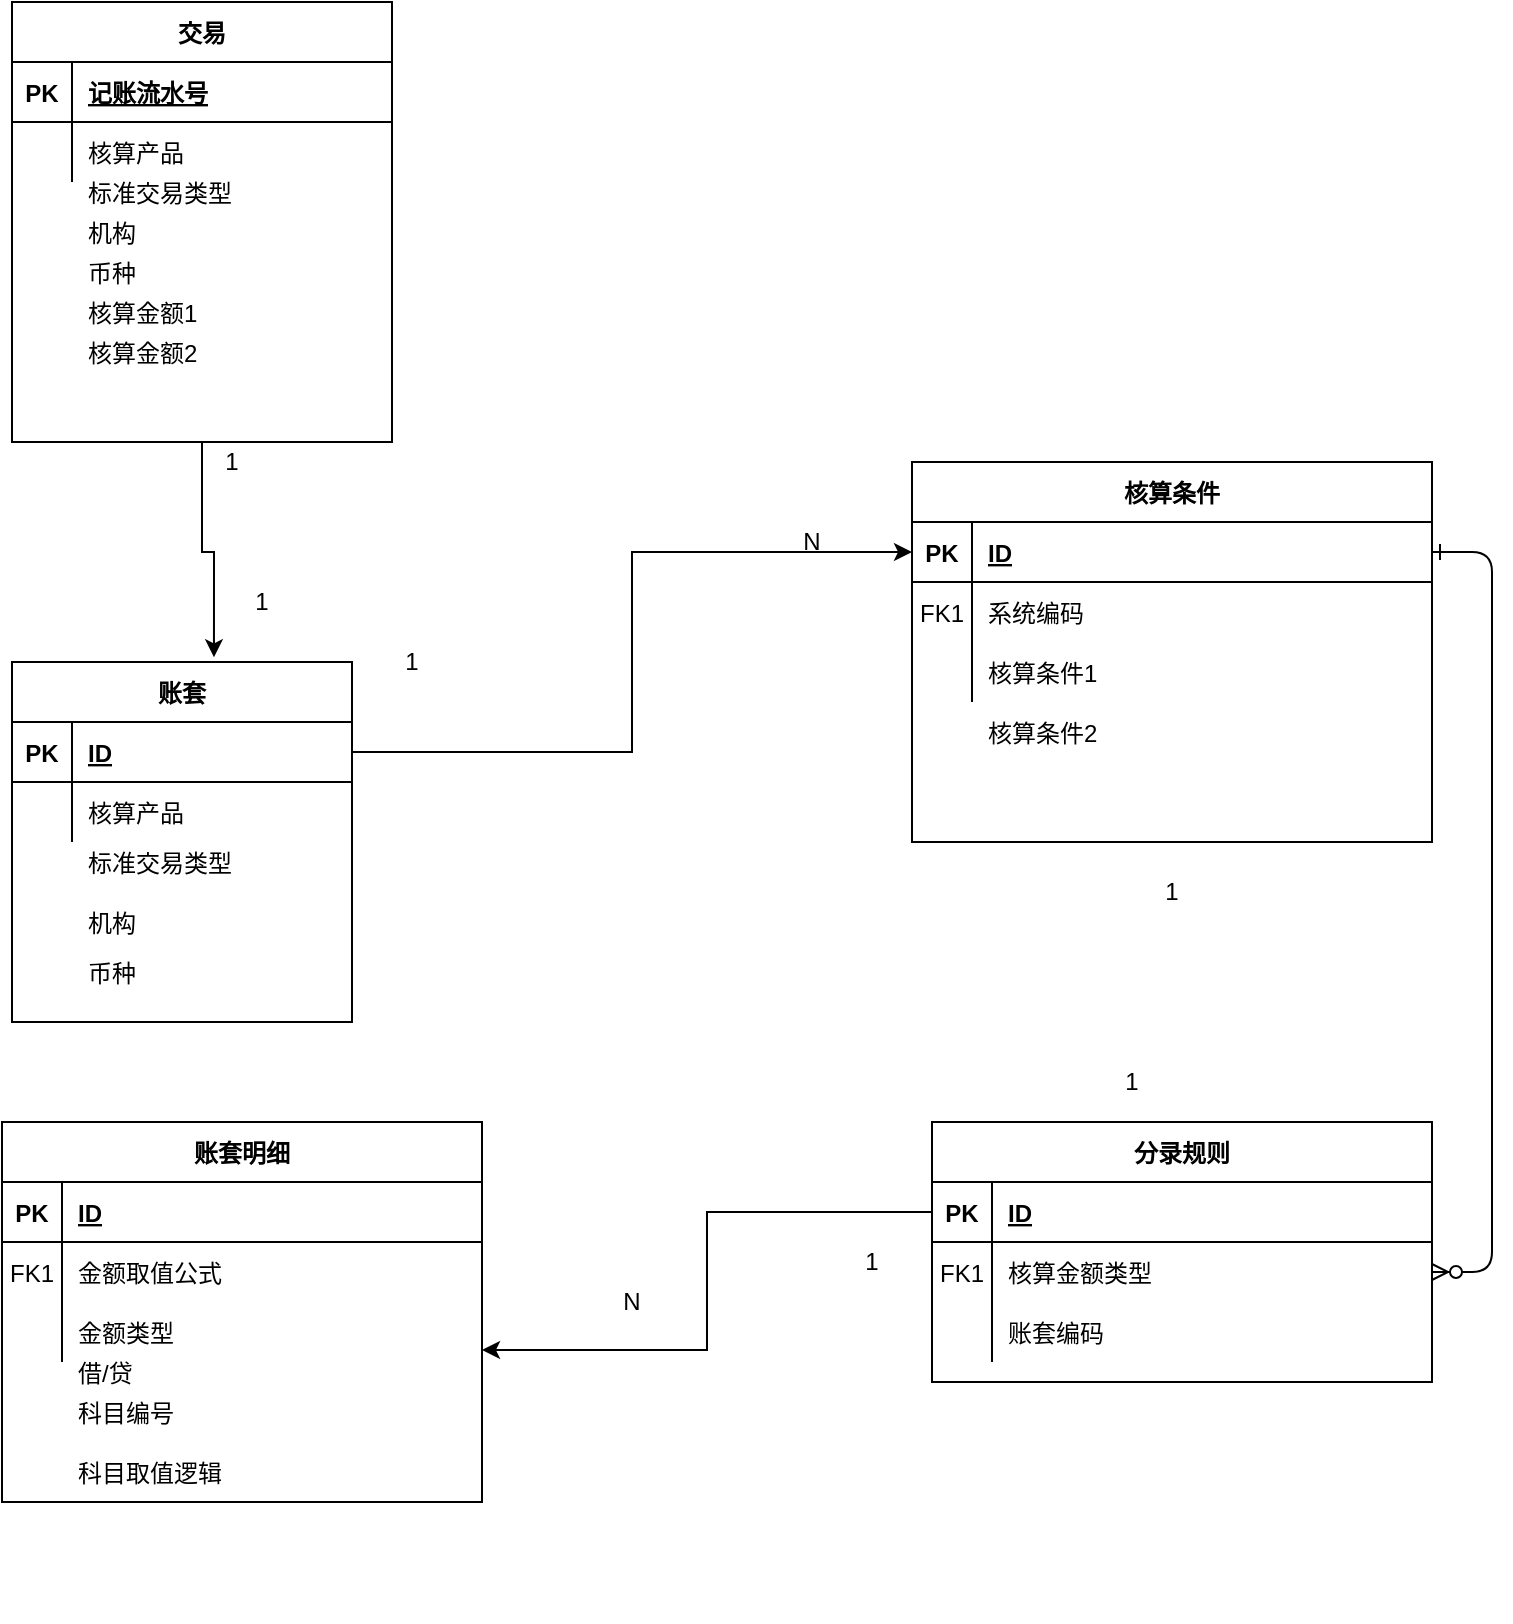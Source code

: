 <mxfile version="13.6.9" type="github" pages="3">
  <diagram id="R2lEEEUBdFMjLlhIrx00" name="Page-1">
    <mxGraphModel dx="1662" dy="828" grid="1" gridSize="10" guides="1" tooltips="1" connect="1" arrows="1" fold="1" page="1" pageScale="1" pageWidth="850" pageHeight="1100" math="0" shadow="0" extFonts="Permanent Marker^https://fonts.googleapis.com/css?family=Permanent+Marker">
      <root>
        <mxCell id="0" />
        <mxCell id="1" parent="0" />
        <mxCell id="C-vyLk0tnHw3VtMMgP7b-12" value="" style="edgeStyle=entityRelationEdgeStyle;endArrow=ERzeroToMany;startArrow=ERone;endFill=1;startFill=0;" parent="1" source="C-vyLk0tnHw3VtMMgP7b-3" target="C-vyLk0tnHw3VtMMgP7b-17" edge="1">
          <mxGeometry width="100" height="100" relative="1" as="geometry">
            <mxPoint x="490" y="450" as="sourcePoint" />
            <mxPoint x="550" y="475" as="targetPoint" />
          </mxGeometry>
        </mxCell>
        <mxCell id="tCcz-3uAyz8Q7EyDNhUn-16" value="" style="group" vertex="1" connectable="0" parent="1">
          <mxGeometry x="90" y="160" width="250" height="220" as="geometry" />
        </mxCell>
        <mxCell id="tCcz-3uAyz8Q7EyDNhUn-1" value="交易" style="shape=table;startSize=30;container=1;collapsible=1;childLayout=tableLayout;fixedRows=1;rowLines=0;fontStyle=1;align=center;resizeLast=1;" vertex="1" parent="tCcz-3uAyz8Q7EyDNhUn-16">
          <mxGeometry width="190" height="220" as="geometry" />
        </mxCell>
        <mxCell id="tCcz-3uAyz8Q7EyDNhUn-2" value="" style="shape=partialRectangle;collapsible=0;dropTarget=0;pointerEvents=0;fillColor=none;points=[[0,0.5],[1,0.5]];portConstraint=eastwest;top=0;left=0;right=0;bottom=1;" vertex="1" parent="tCcz-3uAyz8Q7EyDNhUn-1">
          <mxGeometry y="30" width="190" height="30" as="geometry" />
        </mxCell>
        <mxCell id="tCcz-3uAyz8Q7EyDNhUn-3" value="PK" style="shape=partialRectangle;overflow=hidden;connectable=0;fillColor=none;top=0;left=0;bottom=0;right=0;fontStyle=1;" vertex="1" parent="tCcz-3uAyz8Q7EyDNhUn-2">
          <mxGeometry width="30" height="30" as="geometry" />
        </mxCell>
        <mxCell id="tCcz-3uAyz8Q7EyDNhUn-4" value="记账流水号" style="shape=partialRectangle;overflow=hidden;connectable=0;fillColor=none;top=0;left=0;bottom=0;right=0;align=left;spacingLeft=6;fontStyle=5;" vertex="1" parent="tCcz-3uAyz8Q7EyDNhUn-2">
          <mxGeometry x="30" width="160" height="30" as="geometry" />
        </mxCell>
        <mxCell id="tCcz-3uAyz8Q7EyDNhUn-5" value="" style="shape=partialRectangle;collapsible=0;dropTarget=0;pointerEvents=0;fillColor=none;points=[[0,0.5],[1,0.5]];portConstraint=eastwest;top=0;left=0;right=0;bottom=0;" vertex="1" parent="tCcz-3uAyz8Q7EyDNhUn-1">
          <mxGeometry y="60" width="190" height="30" as="geometry" />
        </mxCell>
        <mxCell id="tCcz-3uAyz8Q7EyDNhUn-6" value="" style="shape=partialRectangle;overflow=hidden;connectable=0;fillColor=none;top=0;left=0;bottom=0;right=0;" vertex="1" parent="tCcz-3uAyz8Q7EyDNhUn-5">
          <mxGeometry width="30" height="30" as="geometry" />
        </mxCell>
        <mxCell id="tCcz-3uAyz8Q7EyDNhUn-7" value="核算产品" style="shape=partialRectangle;overflow=hidden;connectable=0;fillColor=none;top=0;left=0;bottom=0;right=0;align=left;spacingLeft=6;" vertex="1" parent="tCcz-3uAyz8Q7EyDNhUn-5">
          <mxGeometry x="30" width="160" height="30" as="geometry" />
        </mxCell>
        <mxCell id="tCcz-3uAyz8Q7EyDNhUn-8" value="标准交易类型" style="shape=partialRectangle;overflow=hidden;connectable=0;fillColor=none;top=0;left=0;bottom=0;right=0;align=left;spacingLeft=6;" vertex="1" parent="tCcz-3uAyz8Q7EyDNhUn-16">
          <mxGeometry x="30" y="80" width="220" height="30" as="geometry" />
        </mxCell>
        <mxCell id="tCcz-3uAyz8Q7EyDNhUn-9" value="机构" style="shape=partialRectangle;overflow=hidden;connectable=0;fillColor=none;top=0;left=0;bottom=0;right=0;align=left;spacingLeft=6;" vertex="1" parent="tCcz-3uAyz8Q7EyDNhUn-16">
          <mxGeometry x="30" y="100" width="220" height="30" as="geometry" />
        </mxCell>
        <mxCell id="tCcz-3uAyz8Q7EyDNhUn-10" value="币种" style="shape=partialRectangle;overflow=hidden;connectable=0;fillColor=none;top=0;left=0;bottom=0;right=0;align=left;spacingLeft=6;" vertex="1" parent="tCcz-3uAyz8Q7EyDNhUn-16">
          <mxGeometry x="30" y="120" width="220" height="30" as="geometry" />
        </mxCell>
        <mxCell id="tCcz-3uAyz8Q7EyDNhUn-11" value="核算金额1" style="shape=partialRectangle;overflow=hidden;connectable=0;fillColor=none;top=0;left=0;bottom=0;right=0;align=left;spacingLeft=6;" vertex="1" parent="tCcz-3uAyz8Q7EyDNhUn-16">
          <mxGeometry x="30" y="140" width="220" height="30" as="geometry" />
        </mxCell>
        <mxCell id="tCcz-3uAyz8Q7EyDNhUn-12" value="核算金额2" style="shape=partialRectangle;overflow=hidden;connectable=0;fillColor=none;top=0;left=0;bottom=0;right=0;align=left;spacingLeft=6;" vertex="1" parent="tCcz-3uAyz8Q7EyDNhUn-16">
          <mxGeometry x="30" y="160" width="220" height="30" as="geometry" />
        </mxCell>
        <mxCell id="tCcz-3uAyz8Q7EyDNhUn-28" value="1" style="text;html=1;strokeColor=none;fillColor=none;align=center;verticalAlign=middle;whiteSpace=wrap;rounded=0;" vertex="1" parent="1">
          <mxGeometry x="180" y="380" width="40" height="20" as="geometry" />
        </mxCell>
        <mxCell id="tCcz-3uAyz8Q7EyDNhUn-29" value="1" style="text;html=1;strokeColor=none;fillColor=none;align=center;verticalAlign=middle;whiteSpace=wrap;rounded=0;" vertex="1" parent="1">
          <mxGeometry x="195" y="450" width="40" height="20" as="geometry" />
        </mxCell>
        <mxCell id="tCcz-3uAyz8Q7EyDNhUn-36" value="" style="group" vertex="1" connectable="0" parent="1">
          <mxGeometry x="85" y="720" width="260" height="250" as="geometry" />
        </mxCell>
        <mxCell id="tCcz-3uAyz8Q7EyDNhUn-17" value="账套明细" style="shape=table;startSize=30;container=1;collapsible=1;childLayout=tableLayout;fixedRows=1;rowLines=0;fontStyle=1;align=center;resizeLast=1;" vertex="1" parent="tCcz-3uAyz8Q7EyDNhUn-36">
          <mxGeometry width="240" height="190" as="geometry" />
        </mxCell>
        <mxCell id="tCcz-3uAyz8Q7EyDNhUn-18" value="" style="shape=partialRectangle;collapsible=0;dropTarget=0;pointerEvents=0;fillColor=none;points=[[0,0.5],[1,0.5]];portConstraint=eastwest;top=0;left=0;right=0;bottom=1;" vertex="1" parent="tCcz-3uAyz8Q7EyDNhUn-17">
          <mxGeometry y="30" width="240" height="30" as="geometry" />
        </mxCell>
        <mxCell id="tCcz-3uAyz8Q7EyDNhUn-19" value="PK" style="shape=partialRectangle;overflow=hidden;connectable=0;fillColor=none;top=0;left=0;bottom=0;right=0;fontStyle=1;" vertex="1" parent="tCcz-3uAyz8Q7EyDNhUn-18">
          <mxGeometry width="30" height="30" as="geometry" />
        </mxCell>
        <mxCell id="tCcz-3uAyz8Q7EyDNhUn-20" value="ID" style="shape=partialRectangle;overflow=hidden;connectable=0;fillColor=none;top=0;left=0;bottom=0;right=0;align=left;spacingLeft=6;fontStyle=5;" vertex="1" parent="tCcz-3uAyz8Q7EyDNhUn-18">
          <mxGeometry x="30" width="210" height="30" as="geometry" />
        </mxCell>
        <mxCell id="tCcz-3uAyz8Q7EyDNhUn-21" value="" style="shape=partialRectangle;collapsible=0;dropTarget=0;pointerEvents=0;fillColor=none;points=[[0,0.5],[1,0.5]];portConstraint=eastwest;top=0;left=0;right=0;bottom=0;" vertex="1" parent="tCcz-3uAyz8Q7EyDNhUn-17">
          <mxGeometry y="60" width="240" height="30" as="geometry" />
        </mxCell>
        <mxCell id="tCcz-3uAyz8Q7EyDNhUn-22" value="FK1" style="shape=partialRectangle;overflow=hidden;connectable=0;fillColor=none;top=0;left=0;bottom=0;right=0;" vertex="1" parent="tCcz-3uAyz8Q7EyDNhUn-21">
          <mxGeometry width="30" height="30" as="geometry" />
        </mxCell>
        <mxCell id="tCcz-3uAyz8Q7EyDNhUn-23" value="金额取值公式" style="shape=partialRectangle;overflow=hidden;connectable=0;fillColor=none;top=0;left=0;bottom=0;right=0;align=left;spacingLeft=6;" vertex="1" parent="tCcz-3uAyz8Q7EyDNhUn-21">
          <mxGeometry x="30" width="210" height="30" as="geometry" />
        </mxCell>
        <mxCell id="tCcz-3uAyz8Q7EyDNhUn-24" value="" style="shape=partialRectangle;collapsible=0;dropTarget=0;pointerEvents=0;fillColor=none;points=[[0,0.5],[1,0.5]];portConstraint=eastwest;top=0;left=0;right=0;bottom=0;" vertex="1" parent="tCcz-3uAyz8Q7EyDNhUn-17">
          <mxGeometry y="90" width="240" height="30" as="geometry" />
        </mxCell>
        <mxCell id="tCcz-3uAyz8Q7EyDNhUn-25" value="" style="shape=partialRectangle;overflow=hidden;connectable=0;fillColor=none;top=0;left=0;bottom=0;right=0;" vertex="1" parent="tCcz-3uAyz8Q7EyDNhUn-24">
          <mxGeometry width="30" height="30" as="geometry" />
        </mxCell>
        <mxCell id="tCcz-3uAyz8Q7EyDNhUn-26" value="金额类型" style="shape=partialRectangle;overflow=hidden;connectable=0;fillColor=none;top=0;left=0;bottom=0;right=0;align=left;spacingLeft=6;" vertex="1" parent="tCcz-3uAyz8Q7EyDNhUn-24">
          <mxGeometry x="30" width="210" height="30" as="geometry" />
        </mxCell>
        <mxCell id="tCcz-3uAyz8Q7EyDNhUn-27" value="借/贷" style="shape=partialRectangle;overflow=hidden;connectable=0;fillColor=none;top=0;left=0;bottom=0;right=0;align=left;spacingLeft=6;" vertex="1" parent="tCcz-3uAyz8Q7EyDNhUn-36">
          <mxGeometry x="30" y="110" width="230" height="30" as="geometry" />
        </mxCell>
        <mxCell id="tCcz-3uAyz8Q7EyDNhUn-35" value="科目取值逻辑" style="shape=partialRectangle;overflow=hidden;connectable=0;fillColor=none;top=0;left=0;bottom=0;right=0;align=left;spacingLeft=6;" vertex="1" parent="tCcz-3uAyz8Q7EyDNhUn-36">
          <mxGeometry x="30" y="160" width="230" height="30" as="geometry" />
        </mxCell>
        <mxCell id="yxcDbGrEgRAv67UpI8ot-1" value="科目编号" style="shape=partialRectangle;overflow=hidden;connectable=0;fillColor=none;top=0;left=0;bottom=0;right=0;align=left;spacingLeft=6;" vertex="1" parent="tCcz-3uAyz8Q7EyDNhUn-36">
          <mxGeometry x="30" y="130" width="230" height="30" as="geometry" />
        </mxCell>
        <mxCell id="tCcz-3uAyz8Q7EyDNhUn-37" value="N" style="text;html=1;strokeColor=none;fillColor=none;align=center;verticalAlign=middle;whiteSpace=wrap;rounded=0;" vertex="1" parent="1">
          <mxGeometry x="380" y="800" width="40" height="20" as="geometry" />
        </mxCell>
        <mxCell id="tCcz-3uAyz8Q7EyDNhUn-39" value="" style="group" vertex="1" connectable="0" parent="1">
          <mxGeometry x="470" y="390" width="330" height="225" as="geometry" />
        </mxCell>
        <mxCell id="C-vyLk0tnHw3VtMMgP7b-2" value="核算条件" style="shape=table;startSize=30;container=1;collapsible=1;childLayout=tableLayout;fixedRows=1;rowLines=0;fontStyle=1;align=center;resizeLast=1;" parent="tCcz-3uAyz8Q7EyDNhUn-39" vertex="1">
          <mxGeometry x="70" width="260" height="190" as="geometry" />
        </mxCell>
        <mxCell id="C-vyLk0tnHw3VtMMgP7b-3" value="" style="shape=partialRectangle;collapsible=0;dropTarget=0;pointerEvents=0;fillColor=none;points=[[0,0.5],[1,0.5]];portConstraint=eastwest;top=0;left=0;right=0;bottom=1;" parent="C-vyLk0tnHw3VtMMgP7b-2" vertex="1">
          <mxGeometry y="30" width="260" height="30" as="geometry" />
        </mxCell>
        <mxCell id="C-vyLk0tnHw3VtMMgP7b-4" value="PK" style="shape=partialRectangle;overflow=hidden;connectable=0;fillColor=none;top=0;left=0;bottom=0;right=0;fontStyle=1;" parent="C-vyLk0tnHw3VtMMgP7b-3" vertex="1">
          <mxGeometry width="30" height="30" as="geometry" />
        </mxCell>
        <mxCell id="C-vyLk0tnHw3VtMMgP7b-5" value="ID" style="shape=partialRectangle;overflow=hidden;connectable=0;fillColor=none;top=0;left=0;bottom=0;right=0;align=left;spacingLeft=6;fontStyle=5;" parent="C-vyLk0tnHw3VtMMgP7b-3" vertex="1">
          <mxGeometry x="30" width="230" height="30" as="geometry" />
        </mxCell>
        <mxCell id="C-vyLk0tnHw3VtMMgP7b-6" value="" style="shape=partialRectangle;collapsible=0;dropTarget=0;pointerEvents=0;fillColor=none;points=[[0,0.5],[1,0.5]];portConstraint=eastwest;top=0;left=0;right=0;bottom=0;" parent="C-vyLk0tnHw3VtMMgP7b-2" vertex="1">
          <mxGeometry y="60" width="260" height="30" as="geometry" />
        </mxCell>
        <mxCell id="C-vyLk0tnHw3VtMMgP7b-7" value="FK1" style="shape=partialRectangle;overflow=hidden;connectable=0;fillColor=none;top=0;left=0;bottom=0;right=0;" parent="C-vyLk0tnHw3VtMMgP7b-6" vertex="1">
          <mxGeometry width="30" height="30" as="geometry" />
        </mxCell>
        <mxCell id="C-vyLk0tnHw3VtMMgP7b-8" value="系统编码" style="shape=partialRectangle;overflow=hidden;connectable=0;fillColor=none;top=0;left=0;bottom=0;right=0;align=left;spacingLeft=6;" parent="C-vyLk0tnHw3VtMMgP7b-6" vertex="1">
          <mxGeometry x="30" width="230" height="30" as="geometry" />
        </mxCell>
        <mxCell id="C-vyLk0tnHw3VtMMgP7b-9" value="" style="shape=partialRectangle;collapsible=0;dropTarget=0;pointerEvents=0;fillColor=none;points=[[0,0.5],[1,0.5]];portConstraint=eastwest;top=0;left=0;right=0;bottom=0;" parent="C-vyLk0tnHw3VtMMgP7b-2" vertex="1">
          <mxGeometry y="90" width="260" height="30" as="geometry" />
        </mxCell>
        <mxCell id="C-vyLk0tnHw3VtMMgP7b-10" value="" style="shape=partialRectangle;overflow=hidden;connectable=0;fillColor=none;top=0;left=0;bottom=0;right=0;" parent="C-vyLk0tnHw3VtMMgP7b-9" vertex="1">
          <mxGeometry width="30" height="30" as="geometry" />
        </mxCell>
        <mxCell id="C-vyLk0tnHw3VtMMgP7b-11" value="核算条件1" style="shape=partialRectangle;overflow=hidden;connectable=0;fillColor=none;top=0;left=0;bottom=0;right=0;align=left;spacingLeft=6;" parent="C-vyLk0tnHw3VtMMgP7b-9" vertex="1">
          <mxGeometry x="30" width="230" height="30" as="geometry" />
        </mxCell>
        <mxCell id="tCcz-3uAyz8Q7EyDNhUn-30" value="N" style="text;html=1;strokeColor=none;fillColor=none;align=center;verticalAlign=middle;whiteSpace=wrap;rounded=0;" vertex="1" parent="tCcz-3uAyz8Q7EyDNhUn-39">
          <mxGeometry y="30" width="40" height="20" as="geometry" />
        </mxCell>
        <mxCell id="tCcz-3uAyz8Q7EyDNhUn-33" value="1" style="text;html=1;strokeColor=none;fillColor=none;align=center;verticalAlign=middle;whiteSpace=wrap;rounded=0;" vertex="1" parent="tCcz-3uAyz8Q7EyDNhUn-39">
          <mxGeometry x="180" y="205" width="40" height="20" as="geometry" />
        </mxCell>
        <mxCell id="tCcz-3uAyz8Q7EyDNhUn-38" value="核算条件2" style="shape=partialRectangle;overflow=hidden;connectable=0;fillColor=none;top=0;left=0;bottom=0;right=0;align=left;spacingLeft=6;" vertex="1" parent="tCcz-3uAyz8Q7EyDNhUn-39">
          <mxGeometry x="100" y="120" width="230" height="30" as="geometry" />
        </mxCell>
        <mxCell id="tCcz-3uAyz8Q7EyDNhUn-55" style="edgeStyle=orthogonalEdgeStyle;rounded=0;orthogonalLoop=1;jettySize=auto;html=1;exitX=0.5;exitY=1;exitDx=0;exitDy=0;entryX=0.594;entryY=-0.013;entryDx=0;entryDy=0;entryPerimeter=0;" edge="1" parent="1" source="tCcz-3uAyz8Q7EyDNhUn-1" target="C-vyLk0tnHw3VtMMgP7b-23">
          <mxGeometry relative="1" as="geometry" />
        </mxCell>
        <mxCell id="tCcz-3uAyz8Q7EyDNhUn-56" value="" style="group" vertex="1" connectable="0" parent="1">
          <mxGeometry x="500" y="690" width="300" height="160" as="geometry" />
        </mxCell>
        <mxCell id="tCcz-3uAyz8Q7EyDNhUn-40" value="" style="group" vertex="1" connectable="0" parent="tCcz-3uAyz8Q7EyDNhUn-56">
          <mxGeometry x="50" width="250" height="160" as="geometry" />
        </mxCell>
        <mxCell id="tCcz-3uAyz8Q7EyDNhUn-34" value="1" style="text;html=1;strokeColor=none;fillColor=none;align=center;verticalAlign=middle;whiteSpace=wrap;rounded=0;" vertex="1" parent="tCcz-3uAyz8Q7EyDNhUn-40">
          <mxGeometry x="80" width="40" height="20" as="geometry" />
        </mxCell>
        <mxCell id="C-vyLk0tnHw3VtMMgP7b-13" value="分录规则" style="shape=table;startSize=30;container=1;collapsible=1;childLayout=tableLayout;fixedRows=1;rowLines=0;fontStyle=1;align=center;resizeLast=1;" parent="tCcz-3uAyz8Q7EyDNhUn-40" vertex="1">
          <mxGeometry y="30" width="250" height="130" as="geometry" />
        </mxCell>
        <mxCell id="C-vyLk0tnHw3VtMMgP7b-14" value="" style="shape=partialRectangle;collapsible=0;dropTarget=0;pointerEvents=0;fillColor=none;points=[[0,0.5],[1,0.5]];portConstraint=eastwest;top=0;left=0;right=0;bottom=1;" parent="C-vyLk0tnHw3VtMMgP7b-13" vertex="1">
          <mxGeometry y="30" width="250" height="30" as="geometry" />
        </mxCell>
        <mxCell id="C-vyLk0tnHw3VtMMgP7b-15" value="PK" style="shape=partialRectangle;overflow=hidden;connectable=0;fillColor=none;top=0;left=0;bottom=0;right=0;fontStyle=1;" parent="C-vyLk0tnHw3VtMMgP7b-14" vertex="1">
          <mxGeometry width="30" height="30" as="geometry" />
        </mxCell>
        <mxCell id="C-vyLk0tnHw3VtMMgP7b-16" value="ID" style="shape=partialRectangle;overflow=hidden;connectable=0;fillColor=none;top=0;left=0;bottom=0;right=0;align=left;spacingLeft=6;fontStyle=5;" parent="C-vyLk0tnHw3VtMMgP7b-14" vertex="1">
          <mxGeometry x="30" width="220" height="30" as="geometry" />
        </mxCell>
        <mxCell id="C-vyLk0tnHw3VtMMgP7b-17" value="" style="shape=partialRectangle;collapsible=0;dropTarget=0;pointerEvents=0;fillColor=none;points=[[0,0.5],[1,0.5]];portConstraint=eastwest;top=0;left=0;right=0;bottom=0;" parent="C-vyLk0tnHw3VtMMgP7b-13" vertex="1">
          <mxGeometry y="60" width="250" height="30" as="geometry" />
        </mxCell>
        <mxCell id="C-vyLk0tnHw3VtMMgP7b-18" value="FK1" style="shape=partialRectangle;overflow=hidden;connectable=0;fillColor=none;top=0;left=0;bottom=0;right=0;" parent="C-vyLk0tnHw3VtMMgP7b-17" vertex="1">
          <mxGeometry width="30" height="30" as="geometry" />
        </mxCell>
        <mxCell id="C-vyLk0tnHw3VtMMgP7b-19" value="核算金额类型" style="shape=partialRectangle;overflow=hidden;connectable=0;fillColor=none;top=0;left=0;bottom=0;right=0;align=left;spacingLeft=6;" parent="C-vyLk0tnHw3VtMMgP7b-17" vertex="1">
          <mxGeometry x="30" width="220" height="30" as="geometry" />
        </mxCell>
        <mxCell id="C-vyLk0tnHw3VtMMgP7b-20" value="" style="shape=partialRectangle;collapsible=0;dropTarget=0;pointerEvents=0;fillColor=none;points=[[0,0.5],[1,0.5]];portConstraint=eastwest;top=0;left=0;right=0;bottom=0;" parent="C-vyLk0tnHw3VtMMgP7b-13" vertex="1">
          <mxGeometry y="90" width="250" height="30" as="geometry" />
        </mxCell>
        <mxCell id="C-vyLk0tnHw3VtMMgP7b-21" value="" style="shape=partialRectangle;overflow=hidden;connectable=0;fillColor=none;top=0;left=0;bottom=0;right=0;" parent="C-vyLk0tnHw3VtMMgP7b-20" vertex="1">
          <mxGeometry width="30" height="30" as="geometry" />
        </mxCell>
        <mxCell id="C-vyLk0tnHw3VtMMgP7b-22" value="账套编码" style="shape=partialRectangle;overflow=hidden;connectable=0;fillColor=none;top=0;left=0;bottom=0;right=0;align=left;spacingLeft=6;" parent="C-vyLk0tnHw3VtMMgP7b-20" vertex="1">
          <mxGeometry x="30" width="220" height="30" as="geometry" />
        </mxCell>
        <mxCell id="tCcz-3uAyz8Q7EyDNhUn-54" value="1" style="text;html=1;strokeColor=none;fillColor=none;align=center;verticalAlign=middle;whiteSpace=wrap;rounded=0;" vertex="1" parent="tCcz-3uAyz8Q7EyDNhUn-56">
          <mxGeometry y="90" width="40" height="20" as="geometry" />
        </mxCell>
        <mxCell id="tCcz-3uAyz8Q7EyDNhUn-60" style="edgeStyle=orthogonalEdgeStyle;rounded=0;orthogonalLoop=1;jettySize=auto;html=1;exitX=0;exitY=0.5;exitDx=0;exitDy=0;entryX=1;entryY=0.8;entryDx=0;entryDy=0;entryPerimeter=0;" edge="1" parent="1" source="C-vyLk0tnHw3VtMMgP7b-14" target="tCcz-3uAyz8Q7EyDNhUn-24">
          <mxGeometry relative="1" as="geometry" />
        </mxCell>
        <mxCell id="tCcz-3uAyz8Q7EyDNhUn-61" value="" style="edgeStyle=orthogonalEdgeStyle;rounded=0;orthogonalLoop=1;jettySize=auto;html=1;entryX=0;entryY=0.5;entryDx=0;entryDy=0;" edge="1" parent="1" source="C-vyLk0tnHw3VtMMgP7b-24" target="C-vyLk0tnHw3VtMMgP7b-3">
          <mxGeometry relative="1" as="geometry">
            <mxPoint x="420" y="470" as="targetPoint" />
          </mxGeometry>
        </mxCell>
        <mxCell id="tCcz-3uAyz8Q7EyDNhUn-62" value="" style="group" vertex="1" connectable="0" parent="1">
          <mxGeometry x="90" y="480" width="220" height="240" as="geometry" />
        </mxCell>
        <mxCell id="C-vyLk0tnHw3VtMMgP7b-23" value="账套" style="shape=table;startSize=30;container=1;collapsible=1;childLayout=tableLayout;fixedRows=1;rowLines=0;fontStyle=1;align=center;resizeLast=1;" parent="tCcz-3uAyz8Q7EyDNhUn-62" vertex="1">
          <mxGeometry y="10" width="170" height="180" as="geometry" />
        </mxCell>
        <mxCell id="C-vyLk0tnHw3VtMMgP7b-24" value="" style="shape=partialRectangle;collapsible=0;dropTarget=0;pointerEvents=0;fillColor=none;points=[[0,0.5],[1,0.5]];portConstraint=eastwest;top=0;left=0;right=0;bottom=1;" parent="C-vyLk0tnHw3VtMMgP7b-23" vertex="1">
          <mxGeometry y="30" width="170" height="30" as="geometry" />
        </mxCell>
        <mxCell id="C-vyLk0tnHw3VtMMgP7b-25" value="PK" style="shape=partialRectangle;overflow=hidden;connectable=0;fillColor=none;top=0;left=0;bottom=0;right=0;fontStyle=1;" parent="C-vyLk0tnHw3VtMMgP7b-24" vertex="1">
          <mxGeometry width="30" height="30" as="geometry" />
        </mxCell>
        <mxCell id="C-vyLk0tnHw3VtMMgP7b-26" value="ID" style="shape=partialRectangle;overflow=hidden;connectable=0;fillColor=none;top=0;left=0;bottom=0;right=0;align=left;spacingLeft=6;fontStyle=5;" parent="C-vyLk0tnHw3VtMMgP7b-24" vertex="1">
          <mxGeometry x="30" width="140" height="30" as="geometry" />
        </mxCell>
        <mxCell id="C-vyLk0tnHw3VtMMgP7b-27" value="" style="shape=partialRectangle;collapsible=0;dropTarget=0;pointerEvents=0;fillColor=none;points=[[0,0.5],[1,0.5]];portConstraint=eastwest;top=0;left=0;right=0;bottom=0;" parent="C-vyLk0tnHw3VtMMgP7b-23" vertex="1">
          <mxGeometry y="60" width="170" height="30" as="geometry" />
        </mxCell>
        <mxCell id="C-vyLk0tnHw3VtMMgP7b-28" value="" style="shape=partialRectangle;overflow=hidden;connectable=0;fillColor=none;top=0;left=0;bottom=0;right=0;" parent="C-vyLk0tnHw3VtMMgP7b-27" vertex="1">
          <mxGeometry width="30" height="30" as="geometry" />
        </mxCell>
        <mxCell id="C-vyLk0tnHw3VtMMgP7b-29" value="核算产品" style="shape=partialRectangle;overflow=hidden;connectable=0;fillColor=none;top=0;left=0;bottom=0;right=0;align=left;spacingLeft=6;" parent="C-vyLk0tnHw3VtMMgP7b-27" vertex="1">
          <mxGeometry x="30" width="140" height="30" as="geometry" />
        </mxCell>
        <mxCell id="tCcz-3uAyz8Q7EyDNhUn-13" value="标准交易类型" style="shape=partialRectangle;overflow=hidden;connectable=0;fillColor=none;top=0;left=0;bottom=0;right=0;align=left;spacingLeft=6;" vertex="1" parent="tCcz-3uAyz8Q7EyDNhUn-62">
          <mxGeometry x="30" y="95" width="130" height="30" as="geometry" />
        </mxCell>
        <mxCell id="tCcz-3uAyz8Q7EyDNhUn-14" value="机构" style="shape=partialRectangle;overflow=hidden;connectable=0;fillColor=none;top=0;left=0;bottom=0;right=0;align=left;spacingLeft=6;" vertex="1" parent="tCcz-3uAyz8Q7EyDNhUn-62">
          <mxGeometry x="30" y="125" width="130" height="30" as="geometry" />
        </mxCell>
        <mxCell id="tCcz-3uAyz8Q7EyDNhUn-15" value="币种" style="shape=partialRectangle;overflow=hidden;connectable=0;fillColor=none;top=0;left=0;bottom=0;right=0;align=left;spacingLeft=6;" vertex="1" parent="tCcz-3uAyz8Q7EyDNhUn-62">
          <mxGeometry x="30" y="150" width="130" height="30" as="geometry" />
        </mxCell>
        <mxCell id="tCcz-3uAyz8Q7EyDNhUn-31" value="1" style="text;html=1;strokeColor=none;fillColor=none;align=center;verticalAlign=middle;whiteSpace=wrap;rounded=0;" vertex="1" parent="tCcz-3uAyz8Q7EyDNhUn-62">
          <mxGeometry x="180" width="40" height="20" as="geometry" />
        </mxCell>
      </root>
    </mxGraphModel>
  </diagram>
  <diagram id="3JucS95Ga-_Bado79ybx" name="第 2 页">
    <mxGraphModel dx="2489" dy="772" grid="1" gridSize="10" guides="1" tooltips="1" connect="1" arrows="1" fold="1" page="1" pageScale="1" pageWidth="827" pageHeight="1169" math="0" shadow="0">
      <root>
        <mxCell id="DS7BerPDZezU8h9V2kEW-0" />
        <mxCell id="DS7BerPDZezU8h9V2kEW-1" parent="DS7BerPDZezU8h9V2kEW-0" />
        <mxCell id="iSXYjvYL0HkBKF_I5MWs-16" value="" style="group" vertex="1" connectable="0" parent="DS7BerPDZezU8h9V2kEW-1">
          <mxGeometry x="130" y="680" width="570" height="360" as="geometry" />
        </mxCell>
        <mxCell id="iSXYjvYL0HkBKF_I5MWs-84" value="" style="group" vertex="1" connectable="0" parent="iSXYjvYL0HkBKF_I5MWs-16">
          <mxGeometry x="305" y="80" width="265" height="280" as="geometry" />
        </mxCell>
        <mxCell id="iSXYjvYL0HkBKF_I5MWs-83" value="" style="group" vertex="1" connectable="0" parent="iSXYjvYL0HkBKF_I5MWs-84">
          <mxGeometry width="265" height="280" as="geometry" />
        </mxCell>
        <mxCell id="iSXYjvYL0HkBKF_I5MWs-82" value="" style="group" vertex="1" connectable="0" parent="iSXYjvYL0HkBKF_I5MWs-83">
          <mxGeometry width="265" height="280" as="geometry" />
        </mxCell>
        <mxCell id="iSXYjvYL0HkBKF_I5MWs-17" value="记账规则明细" style="shape=table;startSize=30;container=1;collapsible=1;childLayout=tableLayout;fixedRows=1;rowLines=0;fontStyle=1;align=center;resizeLast=1;" vertex="1" parent="iSXYjvYL0HkBKF_I5MWs-82">
          <mxGeometry y="44.211" width="259.904" height="235.789" as="geometry" />
        </mxCell>
        <mxCell id="iSXYjvYL0HkBKF_I5MWs-18" value="" style="shape=partialRectangle;collapsible=0;dropTarget=0;pointerEvents=0;fillColor=none;points=[[0,0.5],[1,0.5]];portConstraint=eastwest;top=0;left=0;right=0;bottom=1;" vertex="1" parent="iSXYjvYL0HkBKF_I5MWs-17">
          <mxGeometry y="30" width="259.904" height="30" as="geometry" />
        </mxCell>
        <mxCell id="iSXYjvYL0HkBKF_I5MWs-19" value="PK" style="shape=partialRectangle;overflow=hidden;connectable=0;fillColor=none;top=0;left=0;bottom=0;right=0;fontStyle=1;" vertex="1" parent="iSXYjvYL0HkBKF_I5MWs-18">
          <mxGeometry width="30" height="30" as="geometry" />
        </mxCell>
        <mxCell id="iSXYjvYL0HkBKF_I5MWs-20" value="ID" style="shape=partialRectangle;overflow=hidden;connectable=0;fillColor=none;top=0;left=0;bottom=0;right=0;align=left;spacingLeft=6;fontStyle=5;" vertex="1" parent="iSXYjvYL0HkBKF_I5MWs-18">
          <mxGeometry x="30" width="229.904" height="30" as="geometry" />
        </mxCell>
        <mxCell id="iSXYjvYL0HkBKF_I5MWs-21" value="" style="shape=partialRectangle;collapsible=0;dropTarget=0;pointerEvents=0;fillColor=none;points=[[0,0.5],[1,0.5]];portConstraint=eastwest;top=0;left=0;right=0;bottom=0;" vertex="1" parent="iSXYjvYL0HkBKF_I5MWs-17">
          <mxGeometry y="60" width="259.904" height="30" as="geometry" />
        </mxCell>
        <mxCell id="iSXYjvYL0HkBKF_I5MWs-22" value="FK1" style="shape=partialRectangle;overflow=hidden;connectable=0;fillColor=none;top=0;left=0;bottom=0;right=0;" vertex="1" parent="iSXYjvYL0HkBKF_I5MWs-21">
          <mxGeometry width="30" height="30" as="geometry" />
        </mxCell>
        <mxCell id="iSXYjvYL0HkBKF_I5MWs-23" value="金额取值公式" style="shape=partialRectangle;overflow=hidden;connectable=0;fillColor=none;top=0;left=0;bottom=0;right=0;align=left;spacingLeft=6;" vertex="1" parent="iSXYjvYL0HkBKF_I5MWs-21">
          <mxGeometry x="30" width="229.904" height="30" as="geometry" />
        </mxCell>
        <mxCell id="iSXYjvYL0HkBKF_I5MWs-24" value="" style="shape=partialRectangle;collapsible=0;dropTarget=0;pointerEvents=0;fillColor=none;points=[[0,0.5],[1,0.5]];portConstraint=eastwest;top=0;left=0;right=0;bottom=0;" vertex="1" parent="iSXYjvYL0HkBKF_I5MWs-17">
          <mxGeometry y="90" width="259.904" height="30" as="geometry" />
        </mxCell>
        <mxCell id="iSXYjvYL0HkBKF_I5MWs-25" value="" style="shape=partialRectangle;overflow=hidden;connectable=0;fillColor=none;top=0;left=0;bottom=0;right=0;" vertex="1" parent="iSXYjvYL0HkBKF_I5MWs-24">
          <mxGeometry width="30" height="30" as="geometry" />
        </mxCell>
        <mxCell id="iSXYjvYL0HkBKF_I5MWs-26" value="金额类型" style="shape=partialRectangle;overflow=hidden;connectable=0;fillColor=none;top=0;left=0;bottom=0;right=0;align=left;spacingLeft=6;" vertex="1" parent="iSXYjvYL0HkBKF_I5MWs-24">
          <mxGeometry x="30" width="229.904" height="30" as="geometry" />
        </mxCell>
        <mxCell id="iSXYjvYL0HkBKF_I5MWs-27" value="借/贷" style="shape=partialRectangle;overflow=hidden;connectable=0;fillColor=none;top=0;left=0;bottom=0;right=0;align=left;spacingLeft=6;" vertex="1" parent="iSXYjvYL0HkBKF_I5MWs-82">
          <mxGeometry x="30.577" y="150.001" width="234.423" height="44.211" as="geometry" />
        </mxCell>
        <mxCell id="MPGPs2D8WvydJLBV8bWA-13" value="分录规则ID" style="shape=partialRectangle;overflow=hidden;connectable=0;fillColor=none;top=0;left=0;bottom=0;right=0;align=left;spacingLeft=6;" vertex="1" parent="iSXYjvYL0HkBKF_I5MWs-82">
          <mxGeometry x="30.577" y="180.001" width="234.423" height="44.211" as="geometry" />
        </mxCell>
        <mxCell id="iSXYjvYL0HkBKF_I5MWs-61" value="" style="group" vertex="1" connectable="0" parent="DS7BerPDZezU8h9V2kEW-1">
          <mxGeometry x="80" y="330" width="320" height="890" as="geometry" />
        </mxCell>
        <mxCell id="iSXYjvYL0HkBKF_I5MWs-86" value="" style="group" vertex="1" connectable="0" parent="iSXYjvYL0HkBKF_I5MWs-61">
          <mxGeometry x="90" y="680" width="230" height="210" as="geometry" />
        </mxCell>
        <mxCell id="iSXYjvYL0HkBKF_I5MWs-62" value="账套" style="shape=table;startSize=30;container=1;collapsible=1;childLayout=tableLayout;fixedRows=1;rowLines=0;fontStyle=1;align=center;resizeLast=1;" vertex="1" parent="iSXYjvYL0HkBKF_I5MWs-86">
          <mxGeometry width="200" height="210" as="geometry" />
        </mxCell>
        <mxCell id="iSXYjvYL0HkBKF_I5MWs-63" value="" style="shape=partialRectangle;collapsible=0;dropTarget=0;pointerEvents=0;fillColor=none;points=[[0,0.5],[1,0.5]];portConstraint=eastwest;top=0;left=0;right=0;bottom=1;" vertex="1" parent="iSXYjvYL0HkBKF_I5MWs-62">
          <mxGeometry y="30" width="200" height="30" as="geometry" />
        </mxCell>
        <mxCell id="iSXYjvYL0HkBKF_I5MWs-64" value="PK" style="shape=partialRectangle;overflow=hidden;connectable=0;fillColor=none;top=0;left=0;bottom=0;right=0;fontStyle=1;" vertex="1" parent="iSXYjvYL0HkBKF_I5MWs-63">
          <mxGeometry width="30" height="30" as="geometry" />
        </mxCell>
        <mxCell id="iSXYjvYL0HkBKF_I5MWs-65" value="ID" style="shape=partialRectangle;overflow=hidden;connectable=0;fillColor=none;top=0;left=0;bottom=0;right=0;align=left;spacingLeft=6;fontStyle=5;" vertex="1" parent="iSXYjvYL0HkBKF_I5MWs-63">
          <mxGeometry x="30" width="170" height="30" as="geometry" />
        </mxCell>
        <mxCell id="iSXYjvYL0HkBKF_I5MWs-66" value="" style="shape=partialRectangle;collapsible=0;dropTarget=0;pointerEvents=0;fillColor=none;points=[[0,0.5],[1,0.5]];portConstraint=eastwest;top=0;left=0;right=0;bottom=0;" vertex="1" parent="iSXYjvYL0HkBKF_I5MWs-62">
          <mxGeometry y="60" width="200" height="30" as="geometry" />
        </mxCell>
        <mxCell id="iSXYjvYL0HkBKF_I5MWs-67" value="" style="shape=partialRectangle;overflow=hidden;connectable=0;fillColor=none;top=0;left=0;bottom=0;right=0;" vertex="1" parent="iSXYjvYL0HkBKF_I5MWs-66">
          <mxGeometry width="30" height="30" as="geometry" />
        </mxCell>
        <mxCell id="iSXYjvYL0HkBKF_I5MWs-68" value="" style="shape=partialRectangle;overflow=hidden;connectable=0;fillColor=none;top=0;left=0;bottom=0;right=0;align=left;spacingLeft=6;" vertex="1" parent="iSXYjvYL0HkBKF_I5MWs-66">
          <mxGeometry x="30" width="170" height="30" as="geometry" />
        </mxCell>
        <mxCell id="MPGPs2D8WvydJLBV8bWA-86" value="账套编码" style="shape=partialRectangle;overflow=hidden;connectable=0;fillColor=none;top=0;left=0;bottom=0;right=0;align=left;spacingLeft=6;" vertex="1" parent="iSXYjvYL0HkBKF_I5MWs-86">
          <mxGeometry x="30" y="58.64" width="160" height="34.097" as="geometry" />
        </mxCell>
        <mxCell id="MPGPs2D8WvydJLBV8bWA-87" value="账套名称" style="shape=partialRectangle;overflow=hidden;connectable=0;fillColor=none;top=0;left=0;bottom=0;right=0;align=left;spacingLeft=6;" vertex="1" parent="iSXYjvYL0HkBKF_I5MWs-86">
          <mxGeometry x="30" y="87.95" width="160" height="34.097" as="geometry" />
        </mxCell>
        <mxCell id="MPGPs2D8WvydJLBV8bWA-131" value="机构" style="shape=partialRectangle;overflow=hidden;connectable=0;fillColor=none;top=0;left=0;bottom=0;right=0;align=left;spacingLeft=6;" vertex="1" parent="iSXYjvYL0HkBKF_I5MWs-86">
          <mxGeometry x="30" y="110.0" width="160" height="34.097" as="geometry" />
        </mxCell>
        <mxCell id="MPGPs2D8WvydJLBV8bWA-132" value="币种" style="shape=partialRectangle;overflow=hidden;connectable=0;fillColor=none;top=0;left=0;bottom=0;right=0;align=left;spacingLeft=6;" vertex="1" parent="iSXYjvYL0HkBKF_I5MWs-86">
          <mxGeometry x="30" y="140.0" width="160" height="34.097" as="geometry" />
        </mxCell>
        <mxCell id="MPGPs2D8WvydJLBV8bWA-133" value="部门" style="shape=partialRectangle;overflow=hidden;connectable=0;fillColor=none;top=0;left=0;bottom=0;right=0;align=left;spacingLeft=6;" vertex="1" parent="iSXYjvYL0HkBKF_I5MWs-86">
          <mxGeometry x="30" y="159.0" width="160" height="34.097" as="geometry" />
        </mxCell>
        <mxCell id="iSXYjvYL0HkBKF_I5MWs-79" value="1" style="text;html=1;strokeColor=none;fillColor=none;align=center;verticalAlign=middle;whiteSpace=wrap;rounded=0;" vertex="1" parent="iSXYjvYL0HkBKF_I5MWs-86">
          <mxGeometry x="200" y="50.001" width="40" height="22.731" as="geometry" />
        </mxCell>
        <mxCell id="iSXYjvYL0HkBKF_I5MWs-85" value="" style="group" vertex="1" connectable="0" parent="DS7BerPDZezU8h9V2kEW-1">
          <mxGeometry x="483" y="1050" width="300" height="180" as="geometry" />
        </mxCell>
        <mxCell id="iSXYjvYL0HkBKF_I5MWs-45" value="" style="group" vertex="1" connectable="0" parent="iSXYjvYL0HkBKF_I5MWs-85">
          <mxGeometry width="300" height="160" as="geometry" />
        </mxCell>
        <mxCell id="iSXYjvYL0HkBKF_I5MWs-46" value="" style="group" vertex="1" connectable="0" parent="iSXYjvYL0HkBKF_I5MWs-45">
          <mxGeometry x="50" width="250" height="160" as="geometry" />
        </mxCell>
        <mxCell id="iSXYjvYL0HkBKF_I5MWs-48" value="分录规则" style="shape=table;startSize=30;container=1;collapsible=1;childLayout=tableLayout;fixedRows=1;rowLines=0;fontStyle=1;align=center;resizeLast=1;" vertex="1" parent="iSXYjvYL0HkBKF_I5MWs-46">
          <mxGeometry y="30" width="250" height="130" as="geometry" />
        </mxCell>
        <mxCell id="iSXYjvYL0HkBKF_I5MWs-49" value="" style="shape=partialRectangle;collapsible=0;dropTarget=0;pointerEvents=0;fillColor=none;points=[[0,0.5],[1,0.5]];portConstraint=eastwest;top=0;left=0;right=0;bottom=1;" vertex="1" parent="iSXYjvYL0HkBKF_I5MWs-48">
          <mxGeometry y="30" width="250" height="30" as="geometry" />
        </mxCell>
        <mxCell id="iSXYjvYL0HkBKF_I5MWs-50" value="PK" style="shape=partialRectangle;overflow=hidden;connectable=0;fillColor=none;top=0;left=0;bottom=0;right=0;fontStyle=1;" vertex="1" parent="iSXYjvYL0HkBKF_I5MWs-49">
          <mxGeometry width="30" height="30" as="geometry" />
        </mxCell>
        <mxCell id="iSXYjvYL0HkBKF_I5MWs-51" value="ID" style="shape=partialRectangle;overflow=hidden;connectable=0;fillColor=none;top=0;left=0;bottom=0;right=0;align=left;spacingLeft=6;fontStyle=5;" vertex="1" parent="iSXYjvYL0HkBKF_I5MWs-49">
          <mxGeometry x="30" width="220" height="30" as="geometry" />
        </mxCell>
        <mxCell id="iSXYjvYL0HkBKF_I5MWs-52" value="" style="shape=partialRectangle;collapsible=0;dropTarget=0;pointerEvents=0;fillColor=none;points=[[0,0.5],[1,0.5]];portConstraint=eastwest;top=0;left=0;right=0;bottom=0;" vertex="1" parent="iSXYjvYL0HkBKF_I5MWs-48">
          <mxGeometry y="60" width="250" height="30" as="geometry" />
        </mxCell>
        <mxCell id="iSXYjvYL0HkBKF_I5MWs-53" value="FK1" style="shape=partialRectangle;overflow=hidden;connectable=0;fillColor=none;top=0;left=0;bottom=0;right=0;" vertex="1" parent="iSXYjvYL0HkBKF_I5MWs-52">
          <mxGeometry width="30" height="30" as="geometry" />
        </mxCell>
        <mxCell id="iSXYjvYL0HkBKF_I5MWs-54" value="分录名称" style="shape=partialRectangle;overflow=hidden;connectable=0;fillColor=none;top=0;left=0;bottom=0;right=0;align=left;spacingLeft=6;" vertex="1" parent="iSXYjvYL0HkBKF_I5MWs-52">
          <mxGeometry x="30" width="220" height="30" as="geometry" />
        </mxCell>
        <mxCell id="iSXYjvYL0HkBKF_I5MWs-55" value="" style="shape=partialRectangle;collapsible=0;dropTarget=0;pointerEvents=0;fillColor=none;points=[[0,0.5],[1,0.5]];portConstraint=eastwest;top=0;left=0;right=0;bottom=0;" vertex="1" parent="iSXYjvYL0HkBKF_I5MWs-48">
          <mxGeometry y="90" width="250" height="30" as="geometry" />
        </mxCell>
        <mxCell id="iSXYjvYL0HkBKF_I5MWs-56" value="" style="shape=partialRectangle;overflow=hidden;connectable=0;fillColor=none;top=0;left=0;bottom=0;right=0;" vertex="1" parent="iSXYjvYL0HkBKF_I5MWs-55">
          <mxGeometry width="30" height="30" as="geometry" />
        </mxCell>
        <mxCell id="iSXYjvYL0HkBKF_I5MWs-57" value="账套编码" style="shape=partialRectangle;overflow=hidden;connectable=0;fillColor=none;top=0;left=0;bottom=0;right=0;align=left;spacingLeft=6;" vertex="1" parent="iSXYjvYL0HkBKF_I5MWs-55">
          <mxGeometry x="30" width="220" height="30" as="geometry" />
        </mxCell>
        <mxCell id="iSXYjvYL0HkBKF_I5MWs-58" value="N" style="text;html=1;strokeColor=none;fillColor=none;align=center;verticalAlign=middle;whiteSpace=wrap;rounded=0;" vertex="1" parent="iSXYjvYL0HkBKF_I5MWs-45">
          <mxGeometry y="110" width="40" height="20" as="geometry" />
        </mxCell>
        <mxCell id="MPGPs2D8WvydJLBV8bWA-1" value="" style="edgeStyle=entityRelationEdgeStyle;fontSize=12;html=1;endArrow=ERoneToMany;entryX=0;entryY=0.5;entryDx=0;entryDy=0;exitX=1;exitY=0.5;exitDx=0;exitDy=0;" edge="1" parent="DS7BerPDZezU8h9V2kEW-1" source="iSXYjvYL0HkBKF_I5MWs-66" target="iSXYjvYL0HkBKF_I5MWs-55">
          <mxGeometry width="100" height="100" relative="1" as="geometry">
            <mxPoint x="390" y="1185" as="sourcePoint" />
            <mxPoint x="500" y="520" as="targetPoint" />
          </mxGeometry>
        </mxCell>
        <mxCell id="MPGPs2D8WvydJLBV8bWA-2" value="" style="edgeStyle=entityRelationEdgeStyle;fontSize=12;html=1;endArrow=ERoneToMany;exitX=1;exitY=0.5;exitDx=0;exitDy=0;" edge="1" parent="DS7BerPDZezU8h9V2kEW-1" source="iSXYjvYL0HkBKF_I5MWs-49" target="iSXYjvYL0HkBKF_I5MWs-17">
          <mxGeometry width="100" height="100" relative="1" as="geometry">
            <mxPoint x="690" y="570" as="sourcePoint" />
            <mxPoint x="546.75" y="538.35" as="targetPoint" />
          </mxGeometry>
        </mxCell>
        <mxCell id="MPGPs2D8WvydJLBV8bWA-4" value="1" style="text;html=1;resizable=0;autosize=1;align=center;verticalAlign=middle;points=[];fillColor=none;strokeColor=none;rounded=0;" vertex="1" parent="DS7BerPDZezU8h9V2kEW-1">
          <mxGeometry x="830" y="1090" width="20" height="20" as="geometry" />
        </mxCell>
        <mxCell id="MPGPs2D8WvydJLBV8bWA-14" value="N" style="text;html=1;resizable=0;autosize=1;align=center;verticalAlign=middle;points=[];fillColor=none;strokeColor=none;rounded=0;" vertex="1" parent="DS7BerPDZezU8h9V2kEW-1">
          <mxGeometry x="730" y="880" width="20" height="20" as="geometry" />
        </mxCell>
        <mxCell id="MPGPs2D8WvydJLBV8bWA-53" value="" style="group" vertex="1" connectable="0" parent="DS7BerPDZezU8h9V2kEW-1">
          <mxGeometry x="940" y="1340" width="260" height="190" as="geometry" />
        </mxCell>
        <mxCell id="MPGPs2D8WvydJLBV8bWA-41" value="核算产品-场景科目映射" style="shape=table;startSize=30;container=1;collapsible=1;childLayout=tableLayout;fixedRows=1;rowLines=0;fontStyle=1;align=center;resizeLast=1;" vertex="1" parent="MPGPs2D8WvydJLBV8bWA-53">
          <mxGeometry y="5" width="260" height="190" as="geometry" />
        </mxCell>
        <mxCell id="MPGPs2D8WvydJLBV8bWA-42" value="" style="shape=partialRectangle;collapsible=0;dropTarget=0;pointerEvents=0;fillColor=none;points=[[0,0.5],[1,0.5]];portConstraint=eastwest;top=0;left=0;right=0;bottom=1;" vertex="1" parent="MPGPs2D8WvydJLBV8bWA-41">
          <mxGeometry y="30" width="260" height="20" as="geometry" />
        </mxCell>
        <mxCell id="MPGPs2D8WvydJLBV8bWA-43" value="PK" style="shape=partialRectangle;overflow=hidden;connectable=0;fillColor=none;top=0;left=0;bottom=0;right=0;fontStyle=1;" vertex="1" parent="MPGPs2D8WvydJLBV8bWA-42">
          <mxGeometry width="30" height="20" as="geometry" />
        </mxCell>
        <mxCell id="MPGPs2D8WvydJLBV8bWA-44" value="ID" style="shape=partialRectangle;overflow=hidden;connectable=0;fillColor=none;top=0;left=0;bottom=0;right=0;align=left;spacingLeft=6;fontStyle=5;" vertex="1" parent="MPGPs2D8WvydJLBV8bWA-42">
          <mxGeometry x="30" width="230" height="20" as="geometry" />
        </mxCell>
        <mxCell id="MPGPs2D8WvydJLBV8bWA-45" value="" style="shape=partialRectangle;collapsible=0;dropTarget=0;pointerEvents=0;fillColor=none;points=[[0,0.5],[1,0.5]];portConstraint=eastwest;top=0;left=0;right=0;bottom=0;" vertex="1" parent="MPGPs2D8WvydJLBV8bWA-41">
          <mxGeometry y="50" width="260" height="20" as="geometry" />
        </mxCell>
        <mxCell id="MPGPs2D8WvydJLBV8bWA-46" value="FK1" style="shape=partialRectangle;overflow=hidden;connectable=0;fillColor=none;top=0;left=0;bottom=0;right=0;" vertex="1" parent="MPGPs2D8WvydJLBV8bWA-45">
          <mxGeometry width="30" height="20" as="geometry" />
        </mxCell>
        <mxCell id="MPGPs2D8WvydJLBV8bWA-47" value="核算产品" style="shape=partialRectangle;overflow=hidden;connectable=0;fillColor=none;top=0;left=0;bottom=0;right=0;align=left;spacingLeft=6;" vertex="1" parent="MPGPs2D8WvydJLBV8bWA-45">
          <mxGeometry x="30" width="230" height="20" as="geometry" />
        </mxCell>
        <mxCell id="MPGPs2D8WvydJLBV8bWA-48" value="分录规则ID" style="shape=partialRectangle;overflow=hidden;connectable=0;fillColor=none;top=0;left=0;bottom=0;right=0;align=left;spacingLeft=6;" vertex="1" parent="MPGPs2D8WvydJLBV8bWA-53">
          <mxGeometry x="30" y="70" width="230" height="20" as="geometry" />
        </mxCell>
        <mxCell id="MPGPs2D8WvydJLBV8bWA-49" value="" style="shape=partialRectangle;overflow=hidden;connectable=0;fillColor=none;top=0;left=0;bottom=0;right=0;align=left;spacingLeft=6;" vertex="1" parent="MPGPs2D8WvydJLBV8bWA-53">
          <mxGeometry x="30" y="90" width="230" height="20" as="geometry" />
        </mxCell>
        <mxCell id="MPGPs2D8WvydJLBV8bWA-50" value="记账明细ID" style="shape=partialRectangle;overflow=hidden;connectable=0;fillColor=none;top=0;left=0;bottom=0;right=0;align=left;spacingLeft=6;" vertex="1" parent="MPGPs2D8WvydJLBV8bWA-53">
          <mxGeometry x="30" y="90" width="230" height="20" as="geometry" />
        </mxCell>
        <mxCell id="MPGPs2D8WvydJLBV8bWA-51" value="科目取值公式（获取对应科目规则）" style="shape=partialRectangle;overflow=hidden;connectable=0;fillColor=none;top=0;left=0;bottom=0;right=0;align=left;spacingLeft=6;" vertex="1" parent="MPGPs2D8WvydJLBV8bWA-53">
          <mxGeometry x="30" y="110" width="230" height="20" as="geometry" />
        </mxCell>
        <mxCell id="MPGPs2D8WvydJLBV8bWA-52" value="所取科目编号" style="shape=partialRectangle;overflow=hidden;connectable=0;fillColor=none;top=0;left=0;bottom=0;right=0;align=left;spacingLeft=6;" vertex="1" parent="MPGPs2D8WvydJLBV8bWA-53">
          <mxGeometry x="30" y="130" width="230" height="20" as="geometry" />
        </mxCell>
        <mxCell id="MPGPs2D8WvydJLBV8bWA-54" value="" style="group" vertex="1" connectable="0" parent="DS7BerPDZezU8h9V2kEW-1">
          <mxGeometry x="134" y="1340" width="260" height="140" as="geometry" />
        </mxCell>
        <mxCell id="MPGPs2D8WvydJLBV8bWA-31" value="核算交易编码" style="shape=partialRectangle;overflow=hidden;connectable=0;fillColor=none;top=0;left=0;bottom=0;right=0;align=left;spacingLeft=6;" vertex="1" parent="MPGPs2D8WvydJLBV8bWA-54">
          <mxGeometry x="30" y="70" width="230" height="20" as="geometry" />
        </mxCell>
        <mxCell id="MPGPs2D8WvydJLBV8bWA-32" value="核算交易名称" style="shape=partialRectangle;overflow=hidden;connectable=0;fillColor=none;top=0;left=0;bottom=0;right=0;align=left;spacingLeft=6;" vertex="1" parent="MPGPs2D8WvydJLBV8bWA-54">
          <mxGeometry x="30" y="90" width="230" height="20" as="geometry" />
        </mxCell>
        <mxCell id="MPGPs2D8WvydJLBV8bWA-34" value="核算产品-核算交易" style="shape=table;startSize=30;container=1;collapsible=1;childLayout=tableLayout;fixedRows=1;rowLines=0;fontStyle=1;align=center;resizeLast=1;" vertex="1" parent="MPGPs2D8WvydJLBV8bWA-54">
          <mxGeometry width="260" height="140" as="geometry" />
        </mxCell>
        <mxCell id="MPGPs2D8WvydJLBV8bWA-35" value="" style="shape=partialRectangle;collapsible=0;dropTarget=0;pointerEvents=0;fillColor=none;points=[[0,0.5],[1,0.5]];portConstraint=eastwest;top=0;left=0;right=0;bottom=1;" vertex="1" parent="MPGPs2D8WvydJLBV8bWA-34">
          <mxGeometry y="30" width="260" height="20" as="geometry" />
        </mxCell>
        <mxCell id="MPGPs2D8WvydJLBV8bWA-36" value="PK" style="shape=partialRectangle;overflow=hidden;connectable=0;fillColor=none;top=0;left=0;bottom=0;right=0;fontStyle=1;" vertex="1" parent="MPGPs2D8WvydJLBV8bWA-35">
          <mxGeometry width="30" height="20" as="geometry" />
        </mxCell>
        <mxCell id="MPGPs2D8WvydJLBV8bWA-37" value="ID" style="shape=partialRectangle;overflow=hidden;connectable=0;fillColor=none;top=0;left=0;bottom=0;right=0;align=left;spacingLeft=6;fontStyle=5;" vertex="1" parent="MPGPs2D8WvydJLBV8bWA-35">
          <mxGeometry x="30" width="230" height="20" as="geometry" />
        </mxCell>
        <mxCell id="MPGPs2D8WvydJLBV8bWA-38" value="" style="shape=partialRectangle;collapsible=0;dropTarget=0;pointerEvents=0;fillColor=none;points=[[0,0.5],[1,0.5]];portConstraint=eastwest;top=0;left=0;right=0;bottom=0;" vertex="1" parent="MPGPs2D8WvydJLBV8bWA-34">
          <mxGeometry y="50" width="260" height="20" as="geometry" />
        </mxCell>
        <mxCell id="MPGPs2D8WvydJLBV8bWA-39" value="FK1" style="shape=partialRectangle;overflow=hidden;connectable=0;fillColor=none;top=0;left=0;bottom=0;right=0;" vertex="1" parent="MPGPs2D8WvydJLBV8bWA-38">
          <mxGeometry width="30" height="20" as="geometry" />
        </mxCell>
        <mxCell id="MPGPs2D8WvydJLBV8bWA-40" value="核算产品编号" style="shape=partialRectangle;overflow=hidden;connectable=0;fillColor=none;top=0;left=0;bottom=0;right=0;align=left;spacingLeft=6;" vertex="1" parent="MPGPs2D8WvydJLBV8bWA-38">
          <mxGeometry x="30" width="230" height="20" as="geometry" />
        </mxCell>
        <mxCell id="MPGPs2D8WvydJLBV8bWA-55" value="" style="group" vertex="1" connectable="0" parent="DS7BerPDZezU8h9V2kEW-1">
          <mxGeometry x="130" y="1510" width="260" height="210" as="geometry" />
        </mxCell>
        <mxCell id="MPGPs2D8WvydJLBV8bWA-27" value="金额类型" style="shape=partialRectangle;overflow=hidden;connectable=0;fillColor=none;top=0;left=0;bottom=0;right=0;align=left;spacingLeft=6;" vertex="1" parent="MPGPs2D8WvydJLBV8bWA-55">
          <mxGeometry x="29.538" y="90" width="226.462" height="25.714" as="geometry" />
        </mxCell>
        <mxCell id="MPGPs2D8WvydJLBV8bWA-28" value="科目编号" style="shape=partialRectangle;overflow=hidden;connectable=0;fillColor=none;top=0;left=0;bottom=0;right=0;align=left;spacingLeft=6;" vertex="1" parent="MPGPs2D8WvydJLBV8bWA-55">
          <mxGeometry x="29.538" y="115.714" width="226.462" height="25.714" as="geometry" />
        </mxCell>
        <mxCell id="MPGPs2D8WvydJLBV8bWA-30" value="科目名称" style="shape=partialRectangle;overflow=hidden;connectable=0;fillColor=none;top=0;left=0;bottom=0;right=0;align=left;spacingLeft=6;" vertex="1" parent="MPGPs2D8WvydJLBV8bWA-55">
          <mxGeometry x="29.538" y="141.429" width="226.462" height="25.714" as="geometry" />
        </mxCell>
        <mxCell id="MPGPs2D8WvydJLBV8bWA-19" value="核算产品-科目映射" style="shape=table;startSize=30;container=1;collapsible=1;childLayout=tableLayout;fixedRows=1;rowLines=0;fontStyle=1;align=center;resizeLast=1;" vertex="1" parent="MPGPs2D8WvydJLBV8bWA-55">
          <mxGeometry width="260" height="210" as="geometry" />
        </mxCell>
        <mxCell id="MPGPs2D8WvydJLBV8bWA-20" value="" style="shape=partialRectangle;collapsible=0;dropTarget=0;pointerEvents=0;fillColor=none;points=[[0,0.5],[1,0.5]];portConstraint=eastwest;top=0;left=0;right=0;bottom=1;" vertex="1" parent="MPGPs2D8WvydJLBV8bWA-19">
          <mxGeometry y="30" width="260" height="20" as="geometry" />
        </mxCell>
        <mxCell id="MPGPs2D8WvydJLBV8bWA-21" value="PK" style="shape=partialRectangle;overflow=hidden;connectable=0;fillColor=none;top=0;left=0;bottom=0;right=0;fontStyle=1;" vertex="1" parent="MPGPs2D8WvydJLBV8bWA-20">
          <mxGeometry width="30" height="20" as="geometry" />
        </mxCell>
        <mxCell id="MPGPs2D8WvydJLBV8bWA-22" value="ID" style="shape=partialRectangle;overflow=hidden;connectable=0;fillColor=none;top=0;left=0;bottom=0;right=0;align=left;spacingLeft=6;fontStyle=5;" vertex="1" parent="MPGPs2D8WvydJLBV8bWA-20">
          <mxGeometry x="30" width="230" height="20" as="geometry" />
        </mxCell>
        <mxCell id="MPGPs2D8WvydJLBV8bWA-23" value="" style="shape=partialRectangle;collapsible=0;dropTarget=0;pointerEvents=0;fillColor=none;points=[[0,0.5],[1,0.5]];portConstraint=eastwest;top=0;left=0;right=0;bottom=0;" vertex="1" parent="MPGPs2D8WvydJLBV8bWA-19">
          <mxGeometry y="50" width="260" height="20" as="geometry" />
        </mxCell>
        <mxCell id="MPGPs2D8WvydJLBV8bWA-24" value="FK1" style="shape=partialRectangle;overflow=hidden;connectable=0;fillColor=none;top=0;left=0;bottom=0;right=0;" vertex="1" parent="MPGPs2D8WvydJLBV8bWA-23">
          <mxGeometry width="30" height="20" as="geometry" />
        </mxCell>
        <mxCell id="MPGPs2D8WvydJLBV8bWA-25" value="核算产品编码" style="shape=partialRectangle;overflow=hidden;connectable=0;fillColor=none;top=0;left=0;bottom=0;right=0;align=left;spacingLeft=6;" vertex="1" parent="MPGPs2D8WvydJLBV8bWA-23">
          <mxGeometry x="30" width="230" height="20" as="geometry" />
        </mxCell>
        <mxCell id="MPGPs2D8WvydJLBV8bWA-90" value="核算产品" style="shape=partialRectangle;overflow=hidden;connectable=0;fillColor=none;top=0;left=0;bottom=0;right=0;align=left;spacingLeft=6;" vertex="1" parent="MPGPs2D8WvydJLBV8bWA-55">
          <mxGeometry x="29.54" y="70" width="230" height="20" as="geometry" />
        </mxCell>
        <mxCell id="2iYCu-ugLhC22tjq5cB0-1" value="配平科目" style="shape=partialRectangle;overflow=hidden;connectable=0;fillColor=none;top=0;left=0;bottom=0;right=0;align=left;spacingLeft=6;" vertex="1" parent="MPGPs2D8WvydJLBV8bWA-55">
          <mxGeometry x="30" y="167.14" width="230" height="20" as="geometry" />
        </mxCell>
        <mxCell id="MPGPs2D8WvydJLBV8bWA-76" value="" style="group" vertex="1" connectable="0" parent="DS7BerPDZezU8h9V2kEW-1">
          <mxGeometry x="523" y="1340" width="260" height="140" as="geometry" />
        </mxCell>
        <mxCell id="MPGPs2D8WvydJLBV8bWA-78" value="分录规则ID" style="shape=partialRectangle;overflow=hidden;connectable=0;fillColor=none;top=0;left=0;bottom=0;right=0;align=left;spacingLeft=6;" vertex="1" parent="MPGPs2D8WvydJLBV8bWA-76">
          <mxGeometry x="30" y="90" width="230" height="20" as="geometry" />
        </mxCell>
        <mxCell id="MPGPs2D8WvydJLBV8bWA-79" value="业务交易场景-分录规则" style="shape=table;startSize=30;container=1;collapsible=1;childLayout=tableLayout;fixedRows=1;rowLines=0;fontStyle=1;align=center;resizeLast=1;" vertex="1" parent="MPGPs2D8WvydJLBV8bWA-76">
          <mxGeometry width="260" height="140" as="geometry" />
        </mxCell>
        <mxCell id="MPGPs2D8WvydJLBV8bWA-80" value="" style="shape=partialRectangle;collapsible=0;dropTarget=0;pointerEvents=0;fillColor=none;points=[[0,0.5],[1,0.5]];portConstraint=eastwest;top=0;left=0;right=0;bottom=1;" vertex="1" parent="MPGPs2D8WvydJLBV8bWA-79">
          <mxGeometry y="30" width="260" height="20" as="geometry" />
        </mxCell>
        <mxCell id="MPGPs2D8WvydJLBV8bWA-81" value="PK" style="shape=partialRectangle;overflow=hidden;connectable=0;fillColor=none;top=0;left=0;bottom=0;right=0;fontStyle=1;" vertex="1" parent="MPGPs2D8WvydJLBV8bWA-80">
          <mxGeometry width="30" height="20" as="geometry" />
        </mxCell>
        <mxCell id="MPGPs2D8WvydJLBV8bWA-82" value="ID" style="shape=partialRectangle;overflow=hidden;connectable=0;fillColor=none;top=0;left=0;bottom=0;right=0;align=left;spacingLeft=6;fontStyle=5;" vertex="1" parent="MPGPs2D8WvydJLBV8bWA-80">
          <mxGeometry x="30" width="230" height="20" as="geometry" />
        </mxCell>
        <mxCell id="MPGPs2D8WvydJLBV8bWA-83" value="" style="shape=partialRectangle;collapsible=0;dropTarget=0;pointerEvents=0;fillColor=none;points=[[0,0.5],[1,0.5]];portConstraint=eastwest;top=0;left=0;right=0;bottom=0;" vertex="1" parent="MPGPs2D8WvydJLBV8bWA-79">
          <mxGeometry y="50" width="260" height="20" as="geometry" />
        </mxCell>
        <mxCell id="MPGPs2D8WvydJLBV8bWA-84" value="FK1" style="shape=partialRectangle;overflow=hidden;connectable=0;fillColor=none;top=0;left=0;bottom=0;right=0;" vertex="1" parent="MPGPs2D8WvydJLBV8bWA-83">
          <mxGeometry width="30" height="20" as="geometry" />
        </mxCell>
        <mxCell id="MPGPs2D8WvydJLBV8bWA-85" value="核算交易编码" style="shape=partialRectangle;overflow=hidden;connectable=0;fillColor=none;top=0;left=0;bottom=0;right=0;align=left;spacingLeft=6;" vertex="1" parent="MPGPs2D8WvydJLBV8bWA-83">
          <mxGeometry x="30" width="230" height="20" as="geometry" />
        </mxCell>
        <mxCell id="MPGPs2D8WvydJLBV8bWA-113" value="分录规则匹配公式" style="shape=partialRectangle;overflow=hidden;connectable=0;fillColor=none;top=0;left=0;bottom=0;right=0;align=left;spacingLeft=6;" vertex="1" parent="MPGPs2D8WvydJLBV8bWA-76">
          <mxGeometry x="30" y="110.003" width="230" height="21.333" as="geometry" />
        </mxCell>
        <mxCell id="lT-GF1k214w1c99qmLPB-0" value="账套编码" style="shape=partialRectangle;overflow=hidden;connectable=0;fillColor=none;top=0;left=0;bottom=0;right=0;align=left;spacingLeft=6;" vertex="1" parent="MPGPs2D8WvydJLBV8bWA-76">
          <mxGeometry x="30" y="70" width="230" height="20" as="geometry" />
        </mxCell>
        <mxCell id="MPGPs2D8WvydJLBV8bWA-91" value="" style="edgeStyle=entityRelationEdgeStyle;fontSize=12;html=1;endArrow=ERoneToMany;exitX=1;exitY=0.5;exitDx=0;exitDy=0;entryX=0;entryY=0.5;entryDx=0;entryDy=0;" edge="1" parent="DS7BerPDZezU8h9V2kEW-1" source="MPGPs2D8WvydJLBV8bWA-35" target="MPGPs2D8WvydJLBV8bWA-83">
          <mxGeometry width="100" height="100" relative="1" as="geometry">
            <mxPoint x="830" y="1400" as="sourcePoint" />
            <mxPoint x="520" y="1380" as="targetPoint" />
          </mxGeometry>
        </mxCell>
        <mxCell id="MPGPs2D8WvydJLBV8bWA-93" value="" style="edgeStyle=entityRelationEdgeStyle;fontSize=12;html=1;endArrow=ERoneToMany;" edge="1" parent="DS7BerPDZezU8h9V2kEW-1" source="iSXYjvYL0HkBKF_I5MWs-52">
          <mxGeometry width="100" height="100" relative="1" as="geometry">
            <mxPoint x="404" y="1390" as="sourcePoint" />
            <mxPoint x="523" y="1445" as="targetPoint" />
          </mxGeometry>
        </mxCell>
        <mxCell id="MPGPs2D8WvydJLBV8bWA-95" value="" style="group" vertex="1" connectable="0" parent="DS7BerPDZezU8h9V2kEW-1">
          <mxGeometry x="-290" y="1340" width="260" height="140" as="geometry" />
        </mxCell>
        <mxCell id="MPGPs2D8WvydJLBV8bWA-97" value="核算交易名称" style="shape=partialRectangle;overflow=hidden;connectable=0;fillColor=none;top=0;left=0;bottom=0;right=0;align=left;spacingLeft=6;" vertex="1" parent="MPGPs2D8WvydJLBV8bWA-95">
          <mxGeometry x="30" y="80" width="230" height="20" as="geometry" />
        </mxCell>
        <mxCell id="MPGPs2D8WvydJLBV8bWA-98" value="核算交易" style="shape=table;startSize=30;container=1;collapsible=1;childLayout=tableLayout;fixedRows=1;rowLines=0;fontStyle=1;align=center;resizeLast=1;" vertex="1" parent="MPGPs2D8WvydJLBV8bWA-95">
          <mxGeometry width="260" height="140" as="geometry" />
        </mxCell>
        <mxCell id="MPGPs2D8WvydJLBV8bWA-99" value="" style="shape=partialRectangle;collapsible=0;dropTarget=0;pointerEvents=0;fillColor=none;points=[[0,0.5],[1,0.5]];portConstraint=eastwest;top=0;left=0;right=0;bottom=1;" vertex="1" parent="MPGPs2D8WvydJLBV8bWA-98">
          <mxGeometry y="30" width="260" height="20" as="geometry" />
        </mxCell>
        <mxCell id="MPGPs2D8WvydJLBV8bWA-100" value="PK" style="shape=partialRectangle;overflow=hidden;connectable=0;fillColor=none;top=0;left=0;bottom=0;right=0;fontStyle=1;" vertex="1" parent="MPGPs2D8WvydJLBV8bWA-99">
          <mxGeometry width="30" height="20" as="geometry" />
        </mxCell>
        <mxCell id="MPGPs2D8WvydJLBV8bWA-101" value="ID" style="shape=partialRectangle;overflow=hidden;connectable=0;fillColor=none;top=0;left=0;bottom=0;right=0;align=left;spacingLeft=6;fontStyle=5;" vertex="1" parent="MPGPs2D8WvydJLBV8bWA-99">
          <mxGeometry x="30" width="230" height="20" as="geometry" />
        </mxCell>
        <mxCell id="MPGPs2D8WvydJLBV8bWA-102" value="" style="shape=partialRectangle;collapsible=0;dropTarget=0;pointerEvents=0;fillColor=none;points=[[0,0.5],[1,0.5]];portConstraint=eastwest;top=0;left=0;right=0;bottom=0;" vertex="1" parent="MPGPs2D8WvydJLBV8bWA-98">
          <mxGeometry y="50" width="260" height="20" as="geometry" />
        </mxCell>
        <mxCell id="MPGPs2D8WvydJLBV8bWA-103" value="FK1" style="shape=partialRectangle;overflow=hidden;connectable=0;fillColor=none;top=0;left=0;bottom=0;right=0;" vertex="1" parent="MPGPs2D8WvydJLBV8bWA-102">
          <mxGeometry width="30" height="20" as="geometry" />
        </mxCell>
        <mxCell id="MPGPs2D8WvydJLBV8bWA-104" value="核算交易编号" style="shape=partialRectangle;overflow=hidden;connectable=0;fillColor=none;top=0;left=0;bottom=0;right=0;align=left;spacingLeft=6;" vertex="1" parent="MPGPs2D8WvydJLBV8bWA-102">
          <mxGeometry x="30" width="230" height="20" as="geometry" />
        </mxCell>
        <mxCell id="MPGPs2D8WvydJLBV8bWA-121" value="" style="group" vertex="1" connectable="0" parent="DS7BerPDZezU8h9V2kEW-1">
          <mxGeometry x="-25" y="1747.14" width="260" height="140" as="geometry" />
        </mxCell>
        <mxCell id="MPGPs2D8WvydJLBV8bWA-122" value="业务交易编码" style="shape=partialRectangle;overflow=hidden;connectable=0;fillColor=none;top=0;left=0;bottom=0;right=0;align=left;spacingLeft=6;" vertex="1" parent="MPGPs2D8WvydJLBV8bWA-121">
          <mxGeometry x="30" y="70" width="230" height="20" as="geometry" />
        </mxCell>
        <mxCell id="MPGPs2D8WvydJLBV8bWA-123" value="交易系统" style="shape=partialRectangle;overflow=hidden;connectable=0;fillColor=none;top=0;left=0;bottom=0;right=0;align=left;spacingLeft=6;" vertex="1" parent="MPGPs2D8WvydJLBV8bWA-121">
          <mxGeometry x="30" y="90" width="230" height="20" as="geometry" />
        </mxCell>
        <mxCell id="MPGPs2D8WvydJLBV8bWA-124" value="业务交易码" style="shape=table;startSize=30;container=1;collapsible=1;childLayout=tableLayout;fixedRows=1;rowLines=0;fontStyle=1;align=center;resizeLast=1;" vertex="1" parent="MPGPs2D8WvydJLBV8bWA-121">
          <mxGeometry width="260" height="140" as="geometry" />
        </mxCell>
        <mxCell id="MPGPs2D8WvydJLBV8bWA-125" value="" style="shape=partialRectangle;collapsible=0;dropTarget=0;pointerEvents=0;fillColor=none;points=[[0,0.5],[1,0.5]];portConstraint=eastwest;top=0;left=0;right=0;bottom=1;" vertex="1" parent="MPGPs2D8WvydJLBV8bWA-124">
          <mxGeometry y="30" width="260" height="20" as="geometry" />
        </mxCell>
        <mxCell id="MPGPs2D8WvydJLBV8bWA-126" value="PK" style="shape=partialRectangle;overflow=hidden;connectable=0;fillColor=none;top=0;left=0;bottom=0;right=0;fontStyle=1;" vertex="1" parent="MPGPs2D8WvydJLBV8bWA-125">
          <mxGeometry width="30" height="20" as="geometry" />
        </mxCell>
        <mxCell id="MPGPs2D8WvydJLBV8bWA-127" value="ID" style="shape=partialRectangle;overflow=hidden;connectable=0;fillColor=none;top=0;left=0;bottom=0;right=0;align=left;spacingLeft=6;fontStyle=5;" vertex="1" parent="MPGPs2D8WvydJLBV8bWA-125">
          <mxGeometry x="30" width="230" height="20" as="geometry" />
        </mxCell>
        <mxCell id="MPGPs2D8WvydJLBV8bWA-128" value="" style="shape=partialRectangle;collapsible=0;dropTarget=0;pointerEvents=0;fillColor=none;points=[[0,0.5],[1,0.5]];portConstraint=eastwest;top=0;left=0;right=0;bottom=0;" vertex="1" parent="MPGPs2D8WvydJLBV8bWA-124">
          <mxGeometry y="50" width="260" height="20" as="geometry" />
        </mxCell>
        <mxCell id="MPGPs2D8WvydJLBV8bWA-129" value="FK1" style="shape=partialRectangle;overflow=hidden;connectable=0;fillColor=none;top=0;left=0;bottom=0;right=0;" vertex="1" parent="MPGPs2D8WvydJLBV8bWA-128">
          <mxGeometry width="30" height="20" as="geometry" />
        </mxCell>
        <mxCell id="MPGPs2D8WvydJLBV8bWA-130" value="核算交易编码" style="shape=partialRectangle;overflow=hidden;connectable=0;fillColor=none;top=0;left=0;bottom=0;right=0;align=left;spacingLeft=6;" vertex="1" parent="MPGPs2D8WvydJLBV8bWA-128">
          <mxGeometry x="30" width="230" height="20" as="geometry" />
        </mxCell>
        <mxCell id="MPGPs2D8WvydJLBV8bWA-134" value="" style="group" vertex="1" connectable="0" parent="DS7BerPDZezU8h9V2kEW-1">
          <mxGeometry x="-290" y="1530" width="260" height="140" as="geometry" />
        </mxCell>
        <mxCell id="MPGPs2D8WvydJLBV8bWA-135" value="业务产品编码" style="shape=partialRectangle;overflow=hidden;connectable=0;fillColor=none;top=0;left=0;bottom=0;right=0;align=left;spacingLeft=6;" vertex="1" parent="MPGPs2D8WvydJLBV8bWA-134">
          <mxGeometry x="30" y="70" width="230" height="20" as="geometry" />
        </mxCell>
        <mxCell id="MPGPs2D8WvydJLBV8bWA-136" value="交易系统" style="shape=partialRectangle;overflow=hidden;connectable=0;fillColor=none;top=0;left=0;bottom=0;right=0;align=left;spacingLeft=6;" vertex="1" parent="MPGPs2D8WvydJLBV8bWA-134">
          <mxGeometry x="30" y="90" width="230" height="20" as="geometry" />
        </mxCell>
        <mxCell id="MPGPs2D8WvydJLBV8bWA-137" value="核算产品" style="shape=table;startSize=30;container=1;collapsible=1;childLayout=tableLayout;fixedRows=1;rowLines=0;fontStyle=1;align=center;resizeLast=1;" vertex="1" parent="MPGPs2D8WvydJLBV8bWA-134">
          <mxGeometry width="260" height="140" as="geometry" />
        </mxCell>
        <mxCell id="MPGPs2D8WvydJLBV8bWA-138" value="" style="shape=partialRectangle;collapsible=0;dropTarget=0;pointerEvents=0;fillColor=none;points=[[0,0.5],[1,0.5]];portConstraint=eastwest;top=0;left=0;right=0;bottom=1;" vertex="1" parent="MPGPs2D8WvydJLBV8bWA-137">
          <mxGeometry y="30" width="260" height="20" as="geometry" />
        </mxCell>
        <mxCell id="MPGPs2D8WvydJLBV8bWA-139" value="PK" style="shape=partialRectangle;overflow=hidden;connectable=0;fillColor=none;top=0;left=0;bottom=0;right=0;fontStyle=1;" vertex="1" parent="MPGPs2D8WvydJLBV8bWA-138">
          <mxGeometry width="30" height="20" as="geometry" />
        </mxCell>
        <mxCell id="MPGPs2D8WvydJLBV8bWA-140" value="ID" style="shape=partialRectangle;overflow=hidden;connectable=0;fillColor=none;top=0;left=0;bottom=0;right=0;align=left;spacingLeft=6;fontStyle=5;" vertex="1" parent="MPGPs2D8WvydJLBV8bWA-138">
          <mxGeometry x="30" width="230" height="20" as="geometry" />
        </mxCell>
        <mxCell id="MPGPs2D8WvydJLBV8bWA-141" value="" style="shape=partialRectangle;collapsible=0;dropTarget=0;pointerEvents=0;fillColor=none;points=[[0,0.5],[1,0.5]];portConstraint=eastwest;top=0;left=0;right=0;bottom=0;" vertex="1" parent="MPGPs2D8WvydJLBV8bWA-137">
          <mxGeometry y="50" width="260" height="20" as="geometry" />
        </mxCell>
        <mxCell id="MPGPs2D8WvydJLBV8bWA-142" value="FK1" style="shape=partialRectangle;overflow=hidden;connectable=0;fillColor=none;top=0;left=0;bottom=0;right=0;" vertex="1" parent="MPGPs2D8WvydJLBV8bWA-141">
          <mxGeometry width="30" height="20" as="geometry" />
        </mxCell>
        <mxCell id="MPGPs2D8WvydJLBV8bWA-143" value="核算产品编码" style="shape=partialRectangle;overflow=hidden;connectable=0;fillColor=none;top=0;left=0;bottom=0;right=0;align=left;spacingLeft=6;" vertex="1" parent="MPGPs2D8WvydJLBV8bWA-141">
          <mxGeometry x="30" width="230" height="20" as="geometry" />
        </mxCell>
        <mxCell id="MPGPs2D8WvydJLBV8bWA-144" value="" style="group" vertex="1" connectable="0" parent="DS7BerPDZezU8h9V2kEW-1">
          <mxGeometry x="300" y="1747.14" width="260" height="140" as="geometry" />
        </mxCell>
        <mxCell id="MPGPs2D8WvydJLBV8bWA-56" value="" style="group" vertex="1" connectable="0" parent="MPGPs2D8WvydJLBV8bWA-144">
          <mxGeometry width="260" height="140" as="geometry" />
        </mxCell>
        <mxCell id="MPGPs2D8WvydJLBV8bWA-57" value="交易产品" style="shape=partialRectangle;overflow=hidden;connectable=0;fillColor=none;top=0;left=0;bottom=0;right=0;align=left;spacingLeft=6;" vertex="1" parent="MPGPs2D8WvydJLBV8bWA-56">
          <mxGeometry x="30" y="70" width="230" height="20" as="geometry" />
        </mxCell>
        <mxCell id="MPGPs2D8WvydJLBV8bWA-58" value="交易系统" style="shape=partialRectangle;overflow=hidden;connectable=0;fillColor=none;top=0;left=0;bottom=0;right=0;align=left;spacingLeft=6;" vertex="1" parent="MPGPs2D8WvydJLBV8bWA-56">
          <mxGeometry x="30" y="90" width="230" height="20" as="geometry" />
        </mxCell>
        <mxCell id="MPGPs2D8WvydJLBV8bWA-59" value="交易产品" style="shape=table;startSize=30;container=1;collapsible=1;childLayout=tableLayout;fixedRows=1;rowLines=0;fontStyle=1;align=center;resizeLast=1;" vertex="1" parent="MPGPs2D8WvydJLBV8bWA-56">
          <mxGeometry width="260" height="150" as="geometry" />
        </mxCell>
        <mxCell id="MPGPs2D8WvydJLBV8bWA-60" value="" style="shape=partialRectangle;collapsible=0;dropTarget=0;pointerEvents=0;fillColor=none;points=[[0,0.5],[1,0.5]];portConstraint=eastwest;top=0;left=0;right=0;bottom=1;" vertex="1" parent="MPGPs2D8WvydJLBV8bWA-59">
          <mxGeometry y="30" width="260" height="20" as="geometry" />
        </mxCell>
        <mxCell id="MPGPs2D8WvydJLBV8bWA-61" value="PK" style="shape=partialRectangle;overflow=hidden;connectable=0;fillColor=none;top=0;left=0;bottom=0;right=0;fontStyle=1;" vertex="1" parent="MPGPs2D8WvydJLBV8bWA-60">
          <mxGeometry width="30" height="20" as="geometry" />
        </mxCell>
        <mxCell id="MPGPs2D8WvydJLBV8bWA-62" value="ID" style="shape=partialRectangle;overflow=hidden;connectable=0;fillColor=none;top=0;left=0;bottom=0;right=0;align=left;spacingLeft=6;fontStyle=5;" vertex="1" parent="MPGPs2D8WvydJLBV8bWA-60">
          <mxGeometry x="30" width="230" height="20" as="geometry" />
        </mxCell>
        <mxCell id="MPGPs2D8WvydJLBV8bWA-63" value="" style="shape=partialRectangle;collapsible=0;dropTarget=0;pointerEvents=0;fillColor=none;points=[[0,0.5],[1,0.5]];portConstraint=eastwest;top=0;left=0;right=0;bottom=0;" vertex="1" parent="MPGPs2D8WvydJLBV8bWA-59">
          <mxGeometry y="50" width="260" height="30" as="geometry" />
        </mxCell>
        <mxCell id="MPGPs2D8WvydJLBV8bWA-64" value="FK1" style="shape=partialRectangle;overflow=hidden;connectable=0;fillColor=none;top=0;left=0;bottom=0;right=0;" vertex="1" parent="MPGPs2D8WvydJLBV8bWA-63">
          <mxGeometry width="30" height="30" as="geometry" />
        </mxCell>
        <mxCell id="MPGPs2D8WvydJLBV8bWA-65" value="核算产品编号" style="shape=partialRectangle;overflow=hidden;connectable=0;fillColor=none;top=0;left=0;bottom=0;right=0;align=left;spacingLeft=6;" vertex="1" parent="MPGPs2D8WvydJLBV8bWA-63">
          <mxGeometry x="30" width="230" height="30" as="geometry" />
        </mxCell>
        <mxCell id="MPGPs2D8WvydJLBV8bWA-145" value="" style="edgeStyle=entityRelationEdgeStyle;fontSize=12;html=1;endArrow=ERoneToMany;entryX=0;entryY=0.5;entryDx=0;entryDy=0;exitX=1;exitY=0.5;exitDx=0;exitDy=0;" edge="1" parent="DS7BerPDZezU8h9V2kEW-1" source="MPGPs2D8WvydJLBV8bWA-141" target="MPGPs2D8WvydJLBV8bWA-23">
          <mxGeometry width="100" height="100" relative="1" as="geometry">
            <mxPoint x="300" y="1630" as="sourcePoint" />
            <mxPoint x="523" y="1650" as="targetPoint" />
          </mxGeometry>
        </mxCell>
        <mxCell id="MPGPs2D8WvydJLBV8bWA-146" value="" style="edgeStyle=entityRelationEdgeStyle;fontSize=12;html=1;endArrow=ERoneToMany;entryX=0;entryY=0.5;entryDx=0;entryDy=0;exitX=1;exitY=0.5;exitDx=0;exitDy=0;" edge="1" parent="DS7BerPDZezU8h9V2kEW-1" source="MPGPs2D8WvydJLBV8bWA-141" target="MPGPs2D8WvydJLBV8bWA-38">
          <mxGeometry width="100" height="100" relative="1" as="geometry">
            <mxPoint x="400" y="1630" as="sourcePoint" />
            <mxPoint x="370" y="1550" as="targetPoint" />
          </mxGeometry>
        </mxCell>
        <mxCell id="lT-GF1k214w1c99qmLPB-1" value="1" style="text;html=1;strokeColor=none;fillColor=none;align=center;verticalAlign=middle;whiteSpace=wrap;rounded=0;" vertex="1" parent="DS7BerPDZezU8h9V2kEW-1">
          <mxGeometry x="394" y="1340.001" width="40" height="22.731" as="geometry" />
        </mxCell>
        <mxCell id="lT-GF1k214w1c99qmLPB-2" value="N" style="text;html=1;strokeColor=none;fillColor=none;align=center;verticalAlign=middle;whiteSpace=wrap;rounded=0;" vertex="1" parent="DS7BerPDZezU8h9V2kEW-1">
          <mxGeometry x="460" y="1362.731" width="40" height="22.731" as="geometry" />
        </mxCell>
        <mxCell id="lT-GF1k214w1c99qmLPB-3" value="N" style="text;html=1;strokeColor=none;fillColor=none;align=center;verticalAlign=middle;whiteSpace=wrap;rounded=0;" vertex="1" parent="DS7BerPDZezU8h9V2kEW-1">
          <mxGeometry x="460" y="1420.001" width="40" height="22.731" as="geometry" />
        </mxCell>
        <mxCell id="lT-GF1k214w1c99qmLPB-4" value="1" style="text;html=1;strokeColor=none;fillColor=none;align=center;verticalAlign=middle;whiteSpace=wrap;rounded=0;" vertex="1" parent="DS7BerPDZezU8h9V2kEW-1">
          <mxGeometry x="817" y="1146.001" width="40" height="22.731" as="geometry" />
        </mxCell>
      </root>
    </mxGraphModel>
  </diagram>
  <diagram id="R4FeXYCI2jFE9F8KNvx2" name="第 3 页">
    <mxGraphModel dx="1662" dy="772" grid="1" gridSize="10" guides="1" tooltips="1" connect="1" arrows="1" fold="1" page="1" pageScale="1" pageWidth="827" pageHeight="1169" math="0" shadow="0">
      <root>
        <mxCell id="XygYmN2iKQxNf-6kDB-1-0" />
        <mxCell id="XygYmN2iKQxNf-6kDB-1-1" parent="XygYmN2iKQxNf-6kDB-1-0" />
        <mxCell id="XygYmN2iKQxNf-6kDB-1-10" style="edgeStyle=orthogonalEdgeStyle;rounded=0;orthogonalLoop=1;jettySize=auto;html=1;entryX=0;entryY=0.5;entryDx=0;entryDy=0;exitX=1;exitY=0.333;exitDx=0;exitDy=0;exitPerimeter=0;" edge="1" parent="XygYmN2iKQxNf-6kDB-1-1" source="XygYmN2iKQxNf-6kDB-1-2" target="XygYmN2iKQxNf-6kDB-1-5">
          <mxGeometry relative="1" as="geometry">
            <mxPoint x="180" y="160" as="sourcePoint" />
          </mxGeometry>
        </mxCell>
        <mxCell id="XygYmN2iKQxNf-6kDB-1-11" style="edgeStyle=orthogonalEdgeStyle;rounded=0;orthogonalLoop=1;jettySize=auto;html=1;exitX=1;exitY=0.333;exitDx=0;exitDy=0;exitPerimeter=0;entryX=0;entryY=0.5;entryDx=0;entryDy=0;" edge="1" parent="XygYmN2iKQxNf-6kDB-1-1" source="XygYmN2iKQxNf-6kDB-1-2" target="XygYmN2iKQxNf-6kDB-1-6">
          <mxGeometry relative="1" as="geometry" />
        </mxCell>
        <mxCell id="XygYmN2iKQxNf-6kDB-1-2" value="科技人员" style="shape=umlActor;verticalLabelPosition=bottom;verticalAlign=top;html=1;" vertex="1" parent="XygYmN2iKQxNf-6kDB-1-1">
          <mxGeometry x="130" y="190" width="30" height="50" as="geometry" />
        </mxCell>
        <mxCell id="XygYmN2iKQxNf-6kDB-1-5" value="转换标准交易流水" style="ellipse;whiteSpace=wrap;html=1;" vertex="1" parent="XygYmN2iKQxNf-6kDB-1-1">
          <mxGeometry x="274" y="110" width="140" height="70" as="geometry" />
        </mxCell>
        <mxCell id="XygYmN2iKQxNf-6kDB-1-6" value="配置金额类型的解析规则" style="ellipse;whiteSpace=wrap;html=1;" vertex="1" parent="XygYmN2iKQxNf-6kDB-1-1">
          <mxGeometry x="274" y="240" width="140" height="70" as="geometry" />
        </mxCell>
        <mxCell id="XygYmN2iKQxNf-6kDB-1-12" style="edgeStyle=orthogonalEdgeStyle;rounded=0;orthogonalLoop=1;jettySize=auto;html=1;entryX=0;entryY=0.5;entryDx=0;entryDy=0;exitX=1;exitY=0.333;exitDx=0;exitDy=0;exitPerimeter=0;" edge="1" parent="XygYmN2iKQxNf-6kDB-1-1" source="XygYmN2iKQxNf-6kDB-1-14" target="XygYmN2iKQxNf-6kDB-1-15">
          <mxGeometry relative="1" as="geometry">
            <mxPoint x="180" y="400" as="sourcePoint" />
          </mxGeometry>
        </mxCell>
        <mxCell id="XygYmN2iKQxNf-6kDB-1-13" style="edgeStyle=orthogonalEdgeStyle;rounded=0;orthogonalLoop=1;jettySize=auto;html=1;exitX=1;exitY=0.333;exitDx=0;exitDy=0;exitPerimeter=0;entryX=0;entryY=0.5;entryDx=0;entryDy=0;" edge="1" parent="XygYmN2iKQxNf-6kDB-1-1" source="XygYmN2iKQxNf-6kDB-1-14" target="XygYmN2iKQxNf-6kDB-1-16">
          <mxGeometry relative="1" as="geometry" />
        </mxCell>
        <mxCell id="XygYmN2iKQxNf-6kDB-1-14" value="计财同事" style="shape=umlActor;verticalLabelPosition=bottom;verticalAlign=top;html=1;" vertex="1" parent="XygYmN2iKQxNf-6kDB-1-1">
          <mxGeometry x="130" y="430" width="30" height="50" as="geometry" />
        </mxCell>
        <mxCell id="XygYmN2iKQxNf-6kDB-1-15" value="基础账套规则配置" style="ellipse;whiteSpace=wrap;html=1;" vertex="1" parent="XygYmN2iKQxNf-6kDB-1-1">
          <mxGeometry x="274" y="350" width="140" height="70" as="geometry" />
        </mxCell>
        <mxCell id="XygYmN2iKQxNf-6kDB-1-16" value="产品记账规则配置" style="ellipse;whiteSpace=wrap;html=1;" vertex="1" parent="XygYmN2iKQxNf-6kDB-1-1">
          <mxGeometry x="274" y="450" width="140" height="70" as="geometry" />
        </mxCell>
      </root>
    </mxGraphModel>
  </diagram>
</mxfile>

